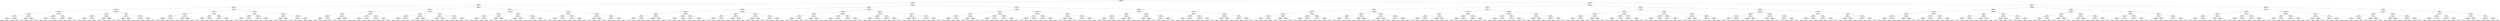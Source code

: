 ## [header material...]
## Command to get the layout: "dot -Teps thisfile > thisfile.eps"
graph "test"
{
node [shape="rectangle", fontsize=10, width=".2", height=".2", margin=0];
graph[fontsize=8];

n000 [label="clustersize = 14060
splitting feature:
((-0.549,0.449)-(0.288,-0.065))"] ;
n000 -- n001 ;
n001 [label="clustersize = 6525
splitting feature:
((-0.929,-0.482)-(0.0738,0.956))"] ;
n001 -- n002 ;
n002 [label="clustersize = 2803
splitting feature:
((-0.087,-0.884)-(-0.413,0.608))"] ;
n002 -- n003 ;
n003 [label="clustersize = 1139
splitting feature:
((-0.632,0.696)-(0.983,0.804))"] ;
n003 -- n004 ;
n004 [label="clustersize = 847
splitting feature:
((-0.0935,0.399)-(-0.0128,-0.165))"] ;
n004 -- n005 ;
n005 [label="clustersize = 279
splitting feature:
((-0.641,0.707)-(-0.298,-0.103))"] ;
n005 -- n006 ;
n006 [label="clustersize = 112
splitting feature:
((-0.202,0.0048)-(-0.669,0.952))"] ;
n006 -- n007 ;
n007 [label="clustersize = 70
splitting feature:
((-0.179,0.73)-(-0.27,-0.585))"] ;
n007 -- n008 ;
n008 [label="clustersize = 44
splitting feature:
((0.246,-0.155)-(0.738,0.21))"] ;
n008 -- n009 ;
n009 [label="clustersize = 22
pupil avg:
[ 0.29897683 -0.1162826 ]"] ;
n008 -- n010 ;
n010 [label="clustersize = 22
pupil avg:
[ 0.23616198  0.03710288]"] ;
n007 -- n011 ;
n011 [label="clustersize = 26
splitting feature:
((-0.235,0.644)-(-0.0915,0.692))"] ;
n011 -- n012 ;
n012 [label="clustersize = 8
pupil avg:
[-0.14596276 -0.04258292]"] ;
n011 -- n013 ;
n013 [label="clustersize = 18
pupil avg:
[ 0.17258336 -0.10542048]"] ;
n006 -- n014 ;
n014 [label="clustersize = 42
splitting feature:
((-0.732,0.807)-(-0.214,0.87))"] ;
n014 -- n015 ;
n015 [label="clustersize = 20
splitting feature:
((0.0389,0.828)-(-0.487,-0.35))"] ;
n015 -- n016 ;
n016 [label="clustersize = 12
pupil avg:
[ 0.425434   0.0483023]"] ;
n015 -- n017 ;
n017 [label="clustersize = 8
pupil avg:
[ 0.02657675 -0.08353826]"] ;
n014 -- n018 ;
n018 [label="clustersize = 22
splitting feature:
((0.851,-0.667)-(0.773,-0.339))"] ;
n018 -- n019 ;
n019 [label="clustersize = 9
pupil avg:
[ 0.73119125 -0.0786694 ]"] ;
n018 -- n020 ;
n020 [label="clustersize = 13
pupil avg:
[ 0.52438635  0.09158913]"] ;
n005 -- n021 ;
n021 [label="clustersize = 167
splitting feature:
((0.252,-0.917)-(-0.237,-0.761))"] ;
n021 -- n022 ;
n022 [label="clustersize = 54
splitting feature:
((-0.0431,-0.244)-(-0.329,0.387))"] ;
n022 -- n023 ;
n023 [label="clustersize = 16
splitting feature:
((-0.432,-0.197)-(0.322,-0.714))"] ;
n023 -- n024 ;
n024 [label="clustersize = 12
pupil avg:
[-0.27441633 -0.24778494]"] ;
n023 -- n025 ;
n025 [label="clustersize = 4
pupil avg:
[ 0.04867138 -0.02554261]"] ;
n022 -- n026 ;
n026 [label="clustersize = 38
splitting feature:
((-0.458,-0.234)-(0.993,-0.604))"] ;
n026 -- n027 ;
n027 [label="clustersize = 31
pupil avg:
[ 0.131801   -0.15027993]"] ;
n026 -- n028 ;
n028 [label="clustersize = 7
pupil avg:
[ 0.38183382  0.01168562]"] ;
n021 -- n029 ;
n029 [label="clustersize = 113
splitting feature:
((0.38,0.57)-(-0.228,-0.18))"] ;
n029 -- n030 ;
n030 [label="clustersize = 20
splitting feature:
((0.327,0.743)-(0.968,0.197))"] ;
n030 -- n031 ;
n031 [label="clustersize = 12
pupil avg:
[ 0.22166434 -0.0927463 ]"] ;
n030 -- n032 ;
n032 [label="clustersize = 8
pupil avg:
[-0.27362812 -0.3007042 ]"] ;
n029 -- n033 ;
n033 [label="clustersize = 93
splitting feature:
((-0.465,-0.281)-(-0.198,0.868))"] ;
n033 -- n034 ;
n034 [label="clustersize = 76
pupil avg:
[-0.28550349 -0.1436705 ]"] ;
n033 -- n035 ;
n035 [label="clustersize = 17
pupil avg:
[ 0.02599287 -0.088071  ]"] ;
n004 -- n036 ;
n036 [label="clustersize = 568
splitting feature:
((-0.214,-0.362)-(0.0791,-0.175))"] ;
n036 -- n037 ;
n037 [label="clustersize = 336
splitting feature:
((-0.621,-0.548)-(-0.473,0.668))"] ;
n037 -- n038 ;
n038 [label="clustersize = 220
splitting feature:
((-0.855,0.389)-(-0.209,-0.528))"] ;
n038 -- n039 ;
n039 [label="clustersize = 37
splitting feature:
((-0.782,0.16)-(-0.673,-0.432))"] ;
n039 -- n040 ;
n040 [label="clustersize = 17
pupil avg:
[-0.11894165 -0.05217557]"] ;
n039 -- n041 ;
n041 [label="clustersize = 20
pupil avg:
[-0.1371724  -0.27661074]"] ;
n038 -- n042 ;
n042 [label="clustersize = 183
splitting feature:
((0.198,-0.411)-(-0.318,-0.412))"] ;
n042 -- n043 ;
n043 [label="clustersize = 34
pupil avg:
[-0.33617711  0.03907979]"] ;
n042 -- n044 ;
n044 [label="clustersize = 149
pupil avg:
[-0.32495984 -0.21002815]"] ;
n037 -- n045 ;
n045 [label="clustersize = 116
splitting feature:
((-0.155,-0.344)-(-0.371,0.802))"] ;
n045 -- n046 ;
n046 [label="clustersize = 99
splitting feature:
((-0.537,-0.177)-(0.254,-0.514))"] ;
n046 -- n047 ;
n047 [label="clustersize = 60
pupil avg:
[-0.21593403 -0.18440827]"] ;
n046 -- n048 ;
n048 [label="clustersize = 39
pupil avg:
[-0.2282552  -0.03938847]"] ;
n045 -- n049 ;
n049 [label="clustersize = 17
splitting feature:
((0.448,0.625)-(0.821,-0.491))"] ;
n049 -- n050 ;
n050 [label="clustersize = 10
pupil avg:
[-0.00056632 -0.12468044]"] ;
n049 -- n051 ;
n051 [label="clustersize = 7
pupil avg:
[ 0.56514427 -0.26277064]"] ;
n036 -- n052 ;
n052 [label="clustersize = 232
splitting feature:
((0.574,0.846)-(0.828,0.316))"] ;
n052 -- n053 ;
n053 [label="clustersize = 97
splitting feature:
((-0.322,0.136)-(0.447,0.962))"] ;
n053 -- n054 ;
n054 [label="clustersize = 72
splitting feature:
((-0.259,0.456)-(0.17,-0.555))"] ;
n054 -- n055 ;
n055 [label="clustersize = 52
pupil avg:
[-0.0001814  -0.09569839]"] ;
n054 -- n056 ;
n056 [label="clustersize = 20
pupil avg:
[-0.24668686 -0.10428571]"] ;
n053 -- n057 ;
n057 [label="clustersize = 25
splitting feature:
((-0.122,-0.198)-(0.391,0.346))"] ;
n057 -- n058 ;
n058 [label="clustersize = 12
pupil avg:
[ 0.1475673  -0.02564826]"] ;
n057 -- n059 ;
n059 [label="clustersize = 13
pupil avg:
[ 0.28986557  0.20658509]"] ;
n052 -- n060 ;
n060 [label="clustersize = 135
splitting feature:
((0.0229,-0.192)-(-0.2,-0.885))"] ;
n060 -- n061 ;
n061 [label="clustersize = 119
splitting feature:
((0.363,0.192)-(-0.304,-0.481))"] ;
n061 -- n062 ;
n062 [label="clustersize = 46
pupil avg:
[-0.31882493  0.16223807]"] ;
n061 -- n063 ;
n063 [label="clustersize = 73
pupil avg:
[-0.24679689  0.00540382]"] ;
n060 -- n064 ;
n064 [label="clustersize = 16
splitting feature:
((-0.793,-0.578)-(-0.636,-0.134))"] ;
n064 -- n065 ;
n065 [label="clustersize = 5
pupil avg:
[-0.30334505 -0.20860708]"] ;
n064 -- n066 ;
n066 [label="clustersize = 11
pupil avg:
[-0.02737968 -0.26853684]"] ;
n003 -- n067 ;
n067 [label="clustersize = 292
splitting feature:
((0.267,0.194)-(-0.998,0.106))"] ;
n067 -- n068 ;
n068 [label="clustersize = 131
splitting feature:
((-0.161,0.914)-(0.594,-0.451))"] ;
n068 -- n069 ;
n069 [label="clustersize = 48
splitting feature:
((-0.96,-0.676)-(0.167,-0.372))"] ;
n069 -- n070 ;
n070 [label="clustersize = 23
splitting feature:
((-0.773,-0.188)-(0.254,0.146))"] ;
n070 -- n071 ;
n071 [label="clustersize = 14
splitting feature:
((-0.0598,-0.554)-(-0.508,0.281))"] ;
n071 -- n072 ;
n072 [label="clustersize = 8
pupil avg:
[-0.52941375 -0.14618271]"] ;
n071 -- n073 ;
n073 [label="clustersize = 6
pupil avg:
[-0.01932933 -0.1378743 ]"] ;
n070 -- n074 ;
n074 [label="clustersize = 9
splitting feature:
((-0.128,0.11)-(0.212,0.593))"] ;
n074 -- n075 ;
n075 [label="clustersize = 5
pupil avg:
[ 0.08451797 -0.06164362]"] ;
n074 -- n076 ;
n076 [label="clustersize = 4
pupil avg:
[ 0.37021061  0.15162267]"] ;
n069 -- n077 ;
n077 [label="clustersize = 25
splitting feature:
((0.0398,0.954)-(0.122,-0.0904))"] ;
n077 -- n078 ;
n078 [label="clustersize = 14
splitting feature:
((-0.0587,0.761)-(-0.127,0.833))"] ;
n078 -- n079 ;
n079 [label="clustersize = 10
pupil avg:
[-0.34402509  0.02111963]"] ;
n078 -- n080 ;
n080 [label="clustersize = 4
pupil avg:
[-0.61844406  0.06235431]"] ;
n077 -- n081 ;
n081 [label="clustersize = 11
splitting feature:
((0.774,0.622)-(0.598,0.996))"] ;
n081 -- n082 ;
n082 [label="clustersize = 6
pupil avg:
[-0.38412609 -0.10791764]"] ;
n081 -- n083 ;
n083 [label="clustersize = 5
pupil avg:
[-0.21656758 -0.08972647]"] ;
n068 -- n084 ;
n084 [label="clustersize = 83
splitting feature:
((0.567,-0.719)-(0.107,0.57))"] ;
n084 -- n085 ;
n085 [label="clustersize = 31
splitting feature:
((0.38,0.29)-(1,-0.988))"] ;
n085 -- n086 ;
n086 [label="clustersize = 21
splitting feature:
((-0.672,-0.923)-(-0.668,0.314))"] ;
n086 -- n087 ;
n087 [label="clustersize = 15
pupil avg:
[-0.42834451  0.23165073]"] ;
n086 -- n088 ;
n088 [label="clustersize = 6
pupil avg:
[-0.46928112 -0.01000221]"] ;
n085 -- n089 ;
n089 [label="clustersize = 10
splitting feature:
((0.83,0.179)-(-0.522,0.473))"] ;
n089 -- n090 ;
n090 [label="clustersize = 6
pupil avg:
[-0.78072372 -0.0032745 ]"] ;
n089 -- n091 ;
n091 [label="clustersize = 4
pupil avg:
[-0.39936468 -0.04133425]"] ;
n084 -- n092 ;
n092 [label="clustersize = 52
splitting feature:
((0.229,0.651)-(0.535,0.229))"] ;
n092 -- n093 ;
n093 [label="clustersize = 39
splitting feature:
((0.364,-0.00891)-(0.557,-0.286))"] ;
n093 -- n094 ;
n094 [label="clustersize = 24
pupil avg:
[-0.34898481  0.07229913]"] ;
n093 -- n095 ;
n095 [label="clustersize = 15
pupil avg:
[-0.3626161   0.18180852]"] ;
n092 -- n096 ;
n096 [label="clustersize = 13
splitting feature:
((0.832,-0.729)-(0.31,0.623))"] ;
n096 -- n097 ;
n097 [label="clustersize = 4
pupil avg:
[ 0.1576555   0.18066188]"] ;
n096 -- n098 ;
n098 [label="clustersize = 9
pupil avg:
[-0.38641971  0.21026981]"] ;
n067 -- n099 ;
n099 [label="clustersize = 161
splitting feature:
((0.161,0.424)-(-0.54,-0.782))"] ;
n099 -- n100 ;
n100 [label="clustersize = 64
splitting feature:
((0.361,-0.669)-(0.00179,0.881))"] ;
n100 -- n101 ;
n101 [label="clustersize = 17
splitting feature:
((-0.314,-0.393)-(-0.982,0.535))"] ;
n101 -- n102 ;
n102 [label="clustersize = 9
splitting feature:
((-0.22,-0.91)-(-0.642,0.106))"] ;
n102 -- n103 ;
n103 [label="clustersize = 5
pupil avg:
[-0.10997336 -0.06920163]"] ;
n102 -- n104 ;
n104 [label="clustersize = 4
pupil avg:
[-0.27210134  0.06184004]"] ;
n101 -- n105 ;
n105 [label="clustersize = 8
splitting feature:
((0.603,-0.767)-(0.611,-0.649))"] ;
n105 -- n106 ;
n106 [label="clustersize = 4
pupil avg:
[-0.04911904 -0.10232375]"] ;
n105 -- n107 ;
n107 [label="clustersize = 4
pupil avg:
[ 0.43649293 -0.08861036]"] ;
n100 -- n108 ;
n108 [label="clustersize = 47
splitting feature:
((-0.397,-0.354)-(-0.0392,-0.457))"] ;
n108 -- n109 ;
n109 [label="clustersize = 18
splitting feature:
((-0.193,-0.327)-(0.552,0.544))"] ;
n109 -- n110 ;
n110 [label="clustersize = 13
pupil avg:
[-0.16281257 -0.10755498]"] ;
n109 -- n111 ;
n111 [label="clustersize = 5
pupil avg:
[ 0.04295634 -0.14069172]"] ;
n108 -- n112 ;
n112 [label="clustersize = 29
splitting feature:
((-0.127,0.00112)-(-0.471,-0.183))"] ;
n112 -- n113 ;
n113 [label="clustersize = 25
pupil avg:
[-0.23804888 -0.04142663]"] ;
n112 -- n114 ;
n114 [label="clustersize = 4
pupil avg:
[-0.3167668  -0.14760975]"] ;
n099 -- n115 ;
n115 [label="clustersize = 97
splitting feature:
((-0.521,0.761)-(0.929,-0.605))"] ;
n115 -- n116 ;
n116 [label="clustersize = 51
splitting feature:
((-0.766,-0.204)-(-0.356,0.99))"] ;
n116 -- n117 ;
n117 [label="clustersize = 41
splitting feature:
((-0.201,0.306)-(-0.433,0.471))"] ;
n117 -- n118 ;
n118 [label="clustersize = 19
pupil avg:
[-0.24071531 -0.10049753]"] ;
n117 -- n119 ;
n119 [label="clustersize = 22
pupil avg:
[-0.29824732 -0.21658491]"] ;
n116 -- n120 ;
n120 [label="clustersize = 10
splitting feature:
((-0.115,0.98)-(-0.065,0.204))"] ;
n120 -- n121 ;
n121 [label="clustersize = 6
pupil avg:
[-0.25576248 -0.19251759]"] ;
n120 -- n122 ;
n122 [label="clustersize = 4
pupil avg:
[ 0.22649573 -0.09035409]"] ;
n115 -- n123 ;
n123 [label="clustersize = 46
splitting feature:
((0.671,-0.467)-(-0.279,0.685))"] ;
n123 -- n124 ;
n124 [label="clustersize = 23
splitting feature:
((-0.117,-0.0721)-(-0.124,-0.768))"] ;
n124 -- n125 ;
n125 [label="clustersize = 6
pupil avg:
[-0.40211057 -0.05301132]"] ;
n124 -- n126 ;
n126 [label="clustersize = 17
pupil avg:
[-0.59164844 -0.24681277]"] ;
n123 -- n127 ;
n127 [label="clustersize = 23
splitting feature:
((-0.981,0.389)-(-0.511,-0.707))"] ;
n127 -- n128 ;
n128 [label="clustersize = 4
pupil avg:
[-0.01355865 -0.01286624]"] ;
n127 -- n129 ;
n129 [label="clustersize = 19
pupil avg:
[-0.40859673 -0.14308534]"] ;
n002 -- n130 ;
n130 [label="clustersize = 1664
splitting feature:
((-0.51,0.917)-(0.814,-0.204))"] ;
n130 -- n131 ;
n131 [label="clustersize = 1400
splitting feature:
((0.156,0.136)-(-0.41,-0.0916))"] ;
n131 -- n132 ;
n132 [label="clustersize = 364
splitting feature:
((-0.0884,-0.468)-(-0.28,0.859))"] ;
n132 -- n133 ;
n133 [label="clustersize = 228
splitting feature:
((0.111,-0.618)-(-0.964,0.833))"] ;
n133 -- n134 ;
n134 [label="clustersize = 186
splitting feature:
((-0.945,0.338)-(-0.846,-0.657))"] ;
n134 -- n135 ;
n135 [label="clustersize = 58
splitting feature:
((-0.864,0.646)-(0.857,0.747))"] ;
n135 -- n136 ;
n136 [label="clustersize = 53
pupil avg:
[ 0.16016732 -0.01898085]"] ;
n135 -- n137 ;
n137 [label="clustersize = 5
pupil avg:
[ 0.31488732 -0.13683258]"] ;
n134 -- n138 ;
n138 [label="clustersize = 128
splitting feature:
((0.071,0.446)-(0.272,-0.831))"] ;
n138 -- n139 ;
n139 [label="clustersize = 49
pupil avg:
[ 0.18204787  0.06460028]"] ;
n138 -- n140 ;
n140 [label="clustersize = 79
pupil avg:
[ 0.0714206   0.02843028]"] ;
n133 -- n141 ;
n141 [label="clustersize = 42
splitting feature:
((0.162,-0.453)-(-0.221,-0.958))"] ;
n141 -- n142 ;
n142 [label="clustersize = 24
splitting feature:
((-0.39,-0.761)-(-0.000153,-0.647))"] ;
n142 -- n143 ;
n143 [label="clustersize = 6
pupil avg:
[ 0.49635575 -0.12213384]"] ;
n142 -- n144 ;
n144 [label="clustersize = 18
pupil avg:
[ 0.18259702 -0.07379927]"] ;
n141 -- n145 ;
n145 [label="clustersize = 18
splitting feature:
((-0.145,-0.304)-(-0.614,0.413))"] ;
n145 -- n146 ;
n146 [label="clustersize = 11
pupil avg:
[-0.15939265 -0.18726368]"] ;
n145 -- n147 ;
n147 [label="clustersize = 7
pupil avg:
[ 0.18775979 -0.16962107]"] ;
n132 -- n148 ;
n148 [label="clustersize = 136
splitting feature:
((-0.289,0.18)-(0.483,0.426))"] ;
n148 -- n149 ;
n149 [label="clustersize = 116
splitting feature:
((-0.242,-0.339)-(-0.508,0.847))"] ;
n149 -- n150 ;
n150 [label="clustersize = 42
splitting feature:
((0.5,-0.336)-(-0.00355,-0.435))"] ;
n150 -- n151 ;
n151 [label="clustersize = 15
pupil avg:
[ 0.01421461 -0.083168  ]"] ;
n150 -- n152 ;
n152 [label="clustersize = 27
pupil avg:
[ 0.22657191 -0.11559989]"] ;
n149 -- n153 ;
n153 [label="clustersize = 74
splitting feature:
((0.559,0.0327)-(-0.0755,0.989))"] ;
n153 -- n154 ;
n154 [label="clustersize = 16
pupil avg:
[ 0.47337824 -0.16830079]"] ;
n153 -- n155 ;
n155 [label="clustersize = 58
pupil avg:
[ 0.31814029 -0.02107175]"] ;
n148 -- n156 ;
n156 [label="clustersize = 20
splitting feature:
((-0.945,0.568)-(0.78,-0.997))"] ;
n156 -- n157 ;
n157 [label="clustersize = 11
splitting feature:
((0.377,-0.254)-(-0.0784,0.344))"] ;
n157 -- n158 ;
n158 [label="clustersize = 7
pupil avg:
[ 0.38690107  0.20261364]"] ;
n157 -- n159 ;
n159 [label="clustersize = 4
pupil avg:
[ 0.34650072 -0.01984127]"] ;
n156 -- n160 ;
n160 [label="clustersize = 9
splitting feature:
((-0.665,-0.752)-(0.23,-0.794))"] ;
n160 -- n161 ;
n161 [label="clustersize = 4
pupil avg:
[ 0.2093702   0.16177478]"] ;
n160 -- n162 ;
n162 [label="clustersize = 5
pupil avg:
[ 0.06425536  0.10564486]"] ;
n131 -- n163 ;
n163 [label="clustersize = 1036
splitting feature:
((-0.496,0.342)-(-0.528,0.74))"] ;
n163 -- n164 ;
n164 [label="clustersize = 761
splitting feature:
((-0.438,-0.302)-(-0.539,0.746))"] ;
n164 -- n165 ;
n165 [label="clustersize = 524
splitting feature:
((-0.365,0.287)-(-0.892,-0.563))"] ;
n165 -- n166 ;
n166 [label="clustersize = 434
splitting feature:
((-0.0629,0.701)-(-0.423,0.0254))"] ;
n166 -- n167 ;
n167 [label="clustersize = 54
pupil avg:
[ 0.3422328  -0.16151944]"] ;
n166 -- n168 ;
n168 [label="clustersize = 380
pupil avg:
[ 0.08688448 -0.21883203]"] ;
n165 -- n169 ;
n169 [label="clustersize = 90
splitting feature:
((-0.159,0.734)-(-0.413,-0.581))"] ;
n169 -- n170 ;
n170 [label="clustersize = 18
pupil avg:
[ 0.13251577 -0.22187786]"] ;
n169 -- n171 ;
n171 [label="clustersize = 72
pupil avg:
[-0.17191655 -0.21402111]"] ;
n164 -- n172 ;
n172 [label="clustersize = 237
splitting feature:
((0.0962,0.111)-(-0.407,0.913))"] ;
n172 -- n173 ;
n173 [label="clustersize = 51
splitting feature:
((0.499,-0.286)-(0.803,-0.739))"] ;
n173 -- n174 ;
n174 [label="clustersize = 31
pupil avg:
[ 0.04166343 -0.14338206]"] ;
n173 -- n175 ;
n175 [label="clustersize = 20
pupil avg:
[ 0.29812645 -0.19688928]"] ;
n172 -- n176 ;
n176 [label="clustersize = 186
splitting feature:
((-0.521,0.732)-(-0.668,-0.0792))"] ;
n176 -- n177 ;
n177 [label="clustersize = 153
pupil avg:
[ 0.39852152 -0.24239508]"] ;
n176 -- n178 ;
n178 [label="clustersize = 33
pupil avg:
[ 0.20169348 -0.23955433]"] ;
n163 -- n179 ;
n179 [label="clustersize = 275
splitting feature:
((-0.608,-0.726)-(-0.534,0.381))"] ;
n179 -- n180 ;
n180 [label="clustersize = 61
splitting feature:
((-0.491,0.989)-(-0.913,-0.401))"] ;
n180 -- n181 ;
n181 [label="clustersize = 20
splitting feature:
((-0.0338,0.495)-(0.23,-0.707))"] ;
n181 -- n182 ;
n182 [label="clustersize = 13
pupil avg:
[ 0.18109676 -0.2038487 ]"] ;
n181 -- n183 ;
n183 [label="clustersize = 7
pupil avg:
[ 0.57382948 -0.20218618]"] ;
n180 -- n184 ;
n184 [label="clustersize = 41
splitting feature:
((-0.341,-0.501)-(-0.153,0.446))"] ;
n184 -- n185 ;
n185 [label="clustersize = 21
pupil avg:
[-0.24066238 -0.17901816]"] ;
n184 -- n186 ;
n186 [label="clustersize = 20
pupil avg:
[ 0.14001529 -0.09183018]"] ;
n179 -- n187 ;
n187 [label="clustersize = 214
splitting feature:
((-0.698,0.295)-(-0.663,0.981))"] ;
n187 -- n188 ;
n188 [label="clustersize = 125
splitting feature:
((-0.69,-0.518)-(-0.923,-0.793))"] ;
n188 -- n189 ;
n189 [label="clustersize = 83
pupil avg:
[ 0.37387806 -0.17468472]"] ;
n188 -- n190 ;
n190 [label="clustersize = 42
pupil avg:
[ 0.18043034 -0.1559048 ]"] ;
n187 -- n191 ;
n191 [label="clustersize = 89
splitting feature:
((-0.316,0.617)-(-0.333,-0.743))"] ;
n191 -- n192 ;
n192 [label="clustersize = 76
pupil avg:
[ 0.53018805 -0.23701542]"] ;
n191 -- n193 ;
n193 [label="clustersize = 13
pupil avg:
[ 0.20418912 -0.17400054]"] ;
n130 -- n194 ;
n194 [label="clustersize = 264
splitting feature:
((-0.343,0.923)-(0.0745,-0.779))"] ;
n194 -- n195 ;
n195 [label="clustersize = 80
splitting feature:
((-0.565,-0.241)-(-0.956,-0.298))"] ;
n195 -- n196 ;
n196 [label="clustersize = 40
splitting feature:
((-0.769,-0.393)-(0.0183,0.698))"] ;
n196 -- n197 ;
n197 [label="clustersize = 20
splitting feature:
((0.419,0.732)-(0.766,-0.743))"] ;
n197 -- n198 ;
n198 [label="clustersize = 8
splitting feature:
((0.0888,-0.601)-(-0.532,-0.92))"] ;
n198 -- n199 ;
n199 [label="clustersize = 4
pupil avg:
[ 0.33873563 -0.33967607]"] ;
n198 -- n200 ;
n200 [label="clustersize = 4
pupil avg:
[-0.13200946 -0.10758077]"] ;
n197 -- n201 ;
n201 [label="clustersize = 12
splitting feature:
((-0.989,-0.419)-(0.918,-0.79))"] ;
n201 -- n202 ;
n202 [label="clustersize = 7
pupil avg:
[-0.06215617 -0.2188858 ]"] ;
n201 -- n203 ;
n203 [label="clustersize = 5
pupil avg:
[-0.34072682 -0.10305764]"] ;
n196 -- n204 ;
n204 [label="clustersize = 20
splitting feature:
((0.733,0.26)-(-0.526,0.936))"] ;
n204 -- n205 ;
n205 [label="clustersize = 11
splitting feature:
((0.581,0.11)-(0.259,0.183))"] ;
n205 -- n206 ;
n206 [label="clustersize = 4
pupil avg:
[ 0.50073892  0.05328407]"] ;
n205 -- n207 ;
n207 [label="clustersize = 7
pupil avg:
[ 0.23104222 -0.11216144]"] ;
n204 -- n208 ;
n208 [label="clustersize = 9
splitting feature:
((-0.647,-0.295)-(0.142,0.449))"] ;
n208 -- n209 ;
n209 [label="clustersize = 4
pupil avg:
[ 0.66342593 -0.17280093]"] ;
n208 -- n210 ;
n210 [label="clustersize = 5
pupil avg:
[ 0.56082935 -0.00121212]"] ;
n195 -- n211 ;
n211 [label="clustersize = 40
splitting feature:
((0.00464,-0.206)-(0.0632,0.443))"] ;
n211 -- n212 ;
n212 [label="clustersize = 17
splitting feature:
((-0.307,-0.897)-(-0.368,0.654))"] ;
n212 -- n213 ;
n213 [label="clustersize = 9
splitting feature:
((-0.211,-0.854)-(-0.164,0.0681))"] ;
n213 -- n214 ;
n214 [label="clustersize = 5
pupil avg:
[-0.44243695  0.01989601]"] ;
n213 -- n215 ;
n215 [label="clustersize = 4
pupil avg:
[-0.27318756 -0.25043   ]"] ;
n212 -- n216 ;
n216 [label="clustersize = 8
splitting feature:
((0.125,0.434)-(-0.706,0.448))"] ;
n216 -- n217 ;
n217 [label="clustersize = 4
pupil avg:
[ 0.01816239 -0.18793706]"] ;
n216 -- n218 ;
n218 [label="clustersize = 4
pupil avg:
[-0.25646041 -0.29664533]"] ;
n211 -- n219 ;
n219 [label="clustersize = 23
splitting feature:
((0.734,-0.288)-(-0.921,-0.629))"] ;
n219 -- n220 ;
n220 [label="clustersize = 10
splitting feature:
((0.68,-0.4)-(-0.685,0.212))"] ;
n220 -- n221 ;
n221 [label="clustersize = 5
pupil avg:
[ 0.37478527 -0.05404636]"] ;
n220 -- n222 ;
n222 [label="clustersize = 5
pupil avg:
[-0.00916454 -0.16521482]"] ;
n219 -- n223 ;
n223 [label="clustersize = 13
splitting feature:
((0.647,0.56)-(-0.131,0.995))"] ;
n223 -- n224 ;
n224 [label="clustersize = 5
pupil avg:
[-0.31252081 -0.22857809]"] ;
n223 -- n225 ;
n225 [label="clustersize = 8
pupil avg:
[ 0.03223205 -0.18906797]"] ;
n194 -- n226 ;
n226 [label="clustersize = 184
splitting feature:
((-0.41,-0.927)-(0.301,-0.302))"] ;
n226 -- n227 ;
n227 [label="clustersize = 109
splitting feature:
((-0.321,0.971)-(0.745,0.905))"] ;
n227 -- n228 ;
n228 [label="clustersize = 49
splitting feature:
((-0.129,-0.362)-(-0.429,0.167))"] ;
n228 -- n229 ;
n229 [label="clustersize = 22
splitting feature:
((0.102,0.317)-(0.808,-0.351))"] ;
n229 -- n230 ;
n230 [label="clustersize = 16
pupil avg:
[-0.36149638 -0.20198201]"] ;
n229 -- n231 ;
n231 [label="clustersize = 6
pupil avg:
[-0.2180245  -0.24653124]"] ;
n228 -- n232 ;
n232 [label="clustersize = 27
splitting feature:
((-0.957,0.341)-(0.714,0.12))"] ;
n232 -- n233 ;
n233 [label="clustersize = 17
pupil avg:
[-0.16366296 -0.25699485]"] ;
n232 -- n234 ;
n234 [label="clustersize = 10
pupil avg:
[ 0.16920741 -0.26910332]"] ;
n227 -- n235 ;
n235 [label="clustersize = 60
splitting feature:
((-0.97,0.705)-(0.118,0.771))"] ;
n235 -- n236 ;
n236 [label="clustersize = 18
splitting feature:
((-0.234,-0.721)-(-0.359,-0.936))"] ;
n236 -- n237 ;
n237 [label="clustersize = 5
pupil avg:
[-0.09470973 -0.27446553]"] ;
n236 -- n238 ;
n238 [label="clustersize = 13
pupil avg:
[-0.34868779 -0.26490816]"] ;
n235 -- n239 ;
n239 [label="clustersize = 42
splitting feature:
((0.499,0.53)-(0.783,0.703))"] ;
n239 -- n240 ;
n240 [label="clustersize = 31
pupil avg:
[-0.43292865 -0.19184927]"] ;
n239 -- n241 ;
n241 [label="clustersize = 11
pupil avg:
[-0.27126351 -0.19376067]"] ;
n226 -- n242 ;
n242 [label="clustersize = 75
splitting feature:
((0.189,-0.37)-(-0.931,0.688))"] ;
n242 -- n243 ;
n243 [label="clustersize = 54
splitting feature:
((-0.345,-0.144)-(-0.0135,-0.549))"] ;
n243 -- n244 ;
n244 [label="clustersize = 33
splitting feature:
((0.297,-0.111)-(-0.243,0.808))"] ;
n244 -- n245 ;
n245 [label="clustersize = 23
pupil avg:
[-0.23590157 -0.1670459 ]"] ;
n244 -- n246 ;
n246 [label="clustersize = 10
pupil avg:
[ 0.02815843 -0.24255786]"] ;
n243 -- n247 ;
n247 [label="clustersize = 21
splitting feature:
((0.183,0.0368)-(0.653,0.123))"] ;
n247 -- n248 ;
n248 [label="clustersize = 13
pupil avg:
[-0.12296367  0.13764475]"] ;
n247 -- n249 ;
n249 [label="clustersize = 8
pupil avg:
[-0.34115176  0.12163178]"] ;
n242 -- n250 ;
n250 [label="clustersize = 21
splitting feature:
((0.973,0.431)-(0.5,-0.719))"] ;
n250 -- n251 ;
n251 [label="clustersize = 8
splitting feature:
((0.912,-0.925)-(0.975,-0.846))"] ;
n251 -- n252 ;
n252 [label="clustersize = 4
pupil avg:
[-0.15879917 -0.17149758]"] ;
n251 -- n253 ;
n253 [label="clustersize = 4
pupil avg:
[-0.06859276 -0.15462737]"] ;
n250 -- n254 ;
n254 [label="clustersize = 13
splitting feature:
((0.638,-0.459)-(-0.581,-0.341))"] ;
n254 -- n255 ;
n255 [label="clustersize = 5
pupil avg:
[ 0.42177562  0.00207509]"] ;
n254 -- n256 ;
n256 [label="clustersize = 8
pupil avg:
[-0.07378073 -0.10806747]"] ;
n001 -- n257 ;
n257 [label="clustersize = 3722
splitting feature:
((-0.0335,-0.823)-(-0.454,0.378))"] ;
n257 -- n258 ;
n258 [label="clustersize = 860
splitting feature:
((0.0122,-0.505)-(0.51,-0.872))"] ;
n258 -- n259 ;
n259 [label="clustersize = 627
splitting feature:
((-0.789,0.135)-(0.0547,-0.275))"] ;
n259 -- n260 ;
n260 [label="clustersize = 229
splitting feature:
((-0.731,-0.881)-(-0.0356,0.422))"] ;
n260 -- n261 ;
n261 [label="clustersize = 57
splitting feature:
((-0.378,-0.095)-(-0.469,0.769))"] ;
n261 -- n262 ;
n262 [label="clustersize = 31
splitting feature:
((0.376,-0.0807)-(0.783,0.356))"] ;
n262 -- n263 ;
n263 [label="clustersize = 18
splitting feature:
((0.473,-0.531)-(0.514,-0.692))"] ;
n263 -- n264 ;
n264 [label="clustersize = 7
pupil avg:
[-0.10137261 -0.02848648]"] ;
n263 -- n265 ;
n265 [label="clustersize = 11
pupil avg:
[ 0.13227357 -0.12698598]"] ;
n262 -- n266 ;
n266 [label="clustersize = 13
splitting feature:
((0.25,0.73)-(-0.379,0.597))"] ;
n266 -- n267 ;
n267 [label="clustersize = 7
pupil avg:
[-0.41223428 -0.28101107]"] ;
n266 -- n268 ;
n268 [label="clustersize = 6
pupil avg:
[-0.07046269 -0.11993592]"] ;
n261 -- n269 ;
n269 [label="clustersize = 26
splitting feature:
((0.0275,-0.604)-(0.122,-0.239))"] ;
n269 -- n270 ;
n270 [label="clustersize = 16
splitting feature:
((0.00693,0.541)-(-0.988,-0.165))"] ;
n270 -- n271 ;
n271 [label="clustersize = 11
pupil avg:
[ 0.27699034 -0.10782555]"] ;
n270 -- n272 ;
n272 [label="clustersize = 5
pupil avg:
[-0.27255145 -0.16554912]"] ;
n269 -- n273 ;
n273 [label="clustersize = 10
splitting feature:
((0.112,-0.257)-(-0.372,0.955))"] ;
n273 -- n274 ;
n274 [label="clustersize = 6
pupil avg:
[ 0.35596346  0.11905882]"] ;
n273 -- n275 ;
n275 [label="clustersize = 4
pupil avg:
[  6.84050620e-01  -4.88758553e-04]"] ;
n260 -- n276 ;
n276 [label="clustersize = 172
splitting feature:
((-0.581,0.853)-(-0.0458,-0.769))"] ;
n276 -- n277 ;
n277 [label="clustersize = 59
splitting feature:
((-0.356,0.428)-(0.991,0.839))"] ;
n277 -- n278 ;
n278 [label="clustersize = 38
splitting feature:
((-0.282,0.756)-(-0.871,0.393))"] ;
n278 -- n279 ;
n279 [label="clustersize = 19
pupil avg:
[ 0.38571191 -0.08874594]"] ;
n278 -- n280 ;
n280 [label="clustersize = 19
pupil avg:
[ 0.19091223  0.05166438]"] ;
n277 -- n281 ;
n281 [label="clustersize = 21
splitting feature:
((-0.163,-0.16)-(0.329,0.0647))"] ;
n281 -- n282 ;
n282 [label="clustersize = 11
pupil avg:
[ 0.38381507  0.13988252]"] ;
n281 -- n283 ;
n283 [label="clustersize = 10
pupil avg:
[ 0.25748266  0.23348991]"] ;
n276 -- n284 ;
n284 [label="clustersize = 113
splitting feature:
((0.952,0.338)-(0.52,-0.464))"] ;
n284 -- n285 ;
n285 [label="clustersize = 16
splitting feature:
((0.907,0.686)-(-0.913,0.301))"] ;
n285 -- n286 ;
n286 [label="clustersize = 6
pupil avg:
[-0.29524834 -0.17238421]"] ;
n285 -- n287 ;
n287 [label="clustersize = 10
pupil avg:
[ 0.08750239 -0.01040732]"] ;
n284 -- n288 ;
n288 [label="clustersize = 97
splitting feature:
((0.489,0.0632)-(-0.365,-0.438))"] ;
n288 -- n289 ;
n289 [label="clustersize = 24
pupil avg:
[ 0.29419223  0.08155613]"] ;
n288 -- n290 ;
n290 [label="clustersize = 73
pupil avg:
[ 0.14325845  0.02774996]"] ;
n259 -- n291 ;
n291 [label="clustersize = 398
splitting feature:
((0.425,-0.687)-(-0.217,-0.938))"] ;
n291 -- n292 ;
n292 [label="clustersize = 121
splitting feature:
((0.967,-0.23)-(-0.744,0.673))"] ;
n292 -- n293 ;
n293 [label="clustersize = 55
splitting feature:
((0.725,-0.347)-(-0.534,-0.885))"] ;
n293 -- n294 ;
n294 [label="clustersize = 22
splitting feature:
((-0.0502,0.0638)-(-0.224,0.571))"] ;
n294 -- n295 ;
n295 [label="clustersize = 17
pupil avg:
[ 0.11507145  0.12299427]"] ;
n294 -- n296 ;
n296 [label="clustersize = 5
pupil avg:
[ 0.49391563  0.1236839 ]"] ;
n293 -- n297 ;
n297 [label="clustersize = 33
splitting feature:
((-0.273,0.145)-(-0.707,-0.902))"] ;
n297 -- n298 ;
n298 [label="clustersize = 14
pupil avg:
[-0.17241509 -0.02404029]"] ;
n297 -- n299 ;
n299 [label="clustersize = 19
pupil avg:
[-0.39735017  0.17578304]"] ;
n292 -- n300 ;
n300 [label="clustersize = 66
splitting feature:
((-0.611,0.247)-(0.0181,-0.225))"] ;
n300 -- n301 ;
n301 [label="clustersize = 27
splitting feature:
((-0.0804,0.735)-(-0.311,0.655))"] ;
n301 -- n302 ;
n302 [label="clustersize = 23
pupil avg:
[ 0.35724108  0.08430331]"] ;
n301 -- n303 ;
n303 [label="clustersize = 4
pupil avg:
[ 0.03899004 -0.12822812]"] ;
n300 -- n304 ;
n304 [label="clustersize = 39
splitting feature:
((-0.917,0.0267)-(-0.454,0.643))"] ;
n304 -- n305 ;
n305 [label="clustersize = 15
pupil avg:
[ 0.30868129  0.1264947 ]"] ;
n304 -- n306 ;
n306 [label="clustersize = 24
pupil avg:
[-0.17782296  0.10672914]"] ;
n291 -- n307 ;
n307 [label="clustersize = 277
splitting feature:
((-0.0478,-0.283)-(-0.0978,0.286))"] ;
n307 -- n308 ;
n308 [label="clustersize = 175
splitting feature:
((-0.039,-0.365)-(0.633,-0.983))"] ;
n308 -- n309 ;
n309 [label="clustersize = 163
splitting feature:
((-0.619,0.564)-(0.352,0.235))"] ;
n309 -- n310 ;
n310 [label="clustersize = 98
pupil avg:
[-0.15640119 -0.05765955]"] ;
n309 -- n311 ;
n311 [label="clustersize = 65
pupil avg:
[-0.31777638  0.05006325]"] ;
n308 -- n312 ;
n312 [label="clustersize = 12
splitting feature:
((0.457,-0.145)-(0.137,-0.607))"] ;
n312 -- n313 ;
n313 [label="clustersize = 4
pupil avg:
[ 0.53725272 -0.04030331]"] ;
n312 -- n314 ;
n314 [label="clustersize = 8
pupil avg:
[-0.06122233 -0.19917287]"] ;
n307 -- n315 ;
n315 [label="clustersize = 102
splitting feature:
((0.915,0.802)-(0.139,0.317))"] ;
n315 -- n316 ;
n316 [label="clustersize = 27
splitting feature:
((0.467,-0.89)-(-0.505,0.244))"] ;
n316 -- n317 ;
n317 [label="clustersize = 9
pupil avg:
[ 0.042672   -0.15534328]"] ;
n316 -- n318 ;
n318 [label="clustersize = 18
pupil avg:
[-0.2264964  -0.12440149]"] ;
n315 -- n319 ;
n319 [label="clustersize = 75
splitting feature:
((0.186,0.306)-(-0.263,0.345))"] ;
n319 -- n320 ;
n320 [label="clustersize = 24
pupil avg:
[ 0.19173892  0.03620055]"] ;
n319 -- n321 ;
n321 [label="clustersize = 51
pupil avg:
[ 0.08469143 -0.14271667]"] ;
n258 -- n322 ;
n322 [label="clustersize = 233
splitting feature:
((-0.636,0.973)-(-0.212,-0.0475))"] ;
n322 -- n323 ;
n323 [label="clustersize = 96
splitting feature:
((-0.539,-0.717)-(-0.476,-0.984))"] ;
n323 -- n324 ;
n324 [label="clustersize = 34
splitting feature:
((-0.232,0.548)-(0.714,-0.112))"] ;
n324 -- n325 ;
n325 [label="clustersize = 16
splitting feature:
((0.32,-0.375)-(-0.759,-0.652))"] ;
n325 -- n326 ;
n326 [label="clustersize = 8
splitting feature:
((0.0622,0.835)-(0.326,0.608))"] ;
n326 -- n327 ;
n327 [label="clustersize = 4
pupil avg:
[ 0.13980978 -0.20628882]"] ;
n326 -- n328 ;
n328 [label="clustersize = 4
pupil avg:
[-0.36853147  0.05582751]"] ;
n325 -- n329 ;
n329 [label="clustersize = 8
splitting feature:
((-0.677,-0.448)-(0.161,-0.181))"] ;
n329 -- n330 ;
n330 [label="clustersize = 4
pupil avg:
[ 0.20732385 -0.03054201]"] ;
n329 -- n331 ;
n331 [label="clustersize = 4
pupil avg:
[ 0.63005992 -0.01187653]"] ;
n324 -- n332 ;
n332 [label="clustersize = 18
splitting feature:
((0.297,-0.769)-(0.249,0.0606))"] ;
n332 -- n333 ;
n333 [label="clustersize = 10
splitting feature:
((0.621,-0.0547)-(0.693,0.317))"] ;
n333 -- n334 ;
n334 [label="clustersize = 5
pupil avg:
[ 0.69948916  0.27271672]"] ;
n333 -- n335 ;
n335 [label="clustersize = 5
pupil avg:
[ 0.41423516  0.21811573]"] ;
n332 -- n336 ;
n336 [label="clustersize = 8
splitting feature:
((-0.664,0.413)-(-0.00448,0.0149))"] ;
n336 -- n337 ;
n337 [label="clustersize = 4
pupil avg:
[ 0.2879764   0.20374891]"] ;
n336 -- n338 ;
n338 [label="clustersize = 4
pupil avg:
[-0.03752009  0.25920846]"] ;
n323 -- n339 ;
n339 [label="clustersize = 62
splitting feature:
((-0.546,0.743)-(0.345,0.697))"] ;
n339 -- n340 ;
n340 [label="clustersize = 46
splitting feature:
((0.31,-0.0149)-(0.481,0.89))"] ;
n340 -- n341 ;
n341 [label="clustersize = 9
splitting feature:
((-0.295,-0.535)-(-0.95,-0.0621))"] ;
n341 -- n342 ;
n342 [label="clustersize = 5
pupil avg:
[ 0.27502768 -0.15575236]"] ;
n341 -- n343 ;
n343 [label="clustersize = 4
pupil avg:
[ 0.65560065 -0.11099838]"] ;
n340 -- n344 ;
n344 [label="clustersize = 37
splitting feature:
((-0.415,-0.91)-(-0.482,0.0815))"] ;
n344 -- n345 ;
n345 [label="clustersize = 32
pupil avg:
[ 0.75559793 -0.06327727]"] ;
n344 -- n346 ;
n346 [label="clustersize = 5
pupil avg:
[ 0.44050965  0.00607722]"] ;
n339 -- n347 ;
n347 [label="clustersize = 16
splitting feature:
((0.364,-0.883)-(0.119,0.41))"] ;
n347 -- n348 ;
n348 [label="clustersize = 8
splitting feature:
((0.821,-0.264)-(0.926,0.511))"] ;
n348 -- n349 ;
n349 [label="clustersize = 4
pupil avg:
[ 0.66059049  0.25292916]"] ;
n348 -- n350 ;
n350 [label="clustersize = 4
pupil avg:
[ 0.8184118   0.13617424]"] ;
n347 -- n351 ;
n351 [label="clustersize = 8
splitting feature:
((-0.186,0.754)-(-0.474,0.696))"] ;
n351 -- n352 ;
n352 [label="clustersize = 4
pupil avg:
[ 0.16225831  0.04728291]"] ;
n351 -- n353 ;
n353 [label="clustersize = 4
pupil avg:
[ 0.65357523  0.27359117]"] ;
n322 -- n354 ;
n354 [label="clustersize = 137
splitting feature:
((0.178,0.175)-(0.608,0.769))"] ;
n354 -- n355 ;
n355 [label="clustersize = 92
splitting feature:
((0.395,-0.996)-(-0.166,-0.584))"] ;
n355 -- n356 ;
n356 [label="clustersize = 40
splitting feature:
((0.94,-0.969)-(-0.0607,-0.533))"] ;
n356 -- n357 ;
n357 [label="clustersize = 20
splitting feature:
((0.353,0.727)-(-0.042,-0.0616))"] ;
n357 -- n358 ;
n358 [label="clustersize = 6
pupil avg:
[ 0.74270353  0.18164363]"] ;
n357 -- n359 ;
n359 [label="clustersize = 14
pupil avg:
[ 0.28565319 -0.09636147]"] ;
n356 -- n360 ;
n360 [label="clustersize = 20
splitting feature:
((0.201,-0.0395)-(0.799,0.746))"] ;
n360 -- n361 ;
n361 [label="clustersize = 16
pupil avg:
[ 0.09608781  0.06921916]"] ;
n360 -- n362 ;
n362 [label="clustersize = 4
pupil avg:
[ 0.42534794  0.13483135]"] ;
n355 -- n363 ;
n363 [label="clustersize = 52
splitting feature:
((-0.538,0.0129)-(0.112,-0.167))"] ;
n363 -- n364 ;
n364 [label="clustersize = 30
splitting feature:
((0.132,0.345)-(0.135,0.0235))"] ;
n364 -- n365 ;
n365 [label="clustersize = 16
pupil avg:
[ 0.23983676  0.06669124]"] ;
n364 -- n366 ;
n366 [label="clustersize = 14
pupil avg:
[ 0.10645057  0.04175205]"] ;
n363 -- n367 ;
n367 [label="clustersize = 22
splitting feature:
((-0.263,-0.482)-(0.596,-0.714))"] ;
n367 -- n368 ;
n368 [label="clustersize = 16
pupil avg:
[-0.06734584 -0.02981681]"] ;
n367 -- n369 ;
n369 [label="clustersize = 6
pupil avg:
[ 0.22466011 -0.09136478]"] ;
n354 -- n370 ;
n370 [label="clustersize = 45
splitting feature:
((0.981,0.783)-(-0.8,0.591))"] ;
n370 -- n371 ;
n371 [label="clustersize = 22
splitting feature:
((-0.503,0.585)-(-0.408,-0.334))"] ;
n371 -- n372 ;
n372 [label="clustersize = 8
splitting feature:
((0.17,0.121)-(-0.988,-0.762))"] ;
n372 -- n373 ;
n373 [label="clustersize = 4
pupil avg:
[-0.14836712 -0.02342342]"] ;
n372 -- n374 ;
n374 [label="clustersize = 4
pupil avg:
[ 0.08352927 -0.04205751]"] ;
n371 -- n375 ;
n375 [label="clustersize = 14
splitting feature:
((-0.585,0.635)-(0.415,0.136))"] ;
n375 -- n376 ;
n376 [label="clustersize = 10
pupil avg:
[-0.22284499 -0.24281181]"] ;
n375 -- n377 ;
n377 [label="clustersize = 4
pupil avg:
[-0.54545455  0.16738817]"] ;
n370 -- n378 ;
n378 [label="clustersize = 23
splitting feature:
((0.732,0.79)-(-0.687,-0.201))"] ;
n378 -- n379 ;
n379 [label="clustersize = 9
splitting feature:
((0.977,0.514)-(-0.151,0.264))"] ;
n379 -- n380 ;
n380 [label="clustersize = 5
pupil avg:
[-0.18461555 -0.19442339]"] ;
n379 -- n381 ;
n381 [label="clustersize = 4
pupil avg:
[ 0.00024155 -0.22958937]"] ;
n378 -- n382 ;
n382 [label="clustersize = 14
splitting feature:
((0.456,-0.966)-(-0.571,0.922))"] ;
n382 -- n383 ;
n383 [label="clustersize = 8
pupil avg:
[ 0.32690177 -0.01166153]"] ;
n382 -- n384 ;
n384 [label="clustersize = 6
pupil avg:
[-0.09458782 -0.07247151]"] ;
n257 -- n385 ;
n385 [label="clustersize = 2862
splitting feature:
((0.205,0.576)-(-0.223,-0.135))"] ;
n385 -- n386 ;
n386 [label="clustersize = 1402
splitting feature:
((0.785,0.385)-(-0.919,0.723))"] ;
n386 -- n387 ;
n387 [label="clustersize = 776
splitting feature:
((-0.675,-0.272)-(-0.597,0.993))"] ;
n387 -- n388 ;
n388 [label="clustersize = 270
splitting feature:
((0.671,0.11)-(-0.918,0.0973))"] ;
n388 -- n389 ;
n389 [label="clustersize = 205
splitting feature:
((-0.144,0.281)-(0.37,-0.468))"] ;
n389 -- n390 ;
n390 [label="clustersize = 132
splitting feature:
((0.00265,-0.638)-(0.189,0.326))"] ;
n390 -- n391 ;
n391 [label="clustersize = 34
pupil avg:
[ 0.05966674  0.12212255]"] ;
n390 -- n392 ;
n392 [label="clustersize = 98
pupil avg:
[ 0.27253602  0.13022797]"] ;
n389 -- n393 ;
n393 [label="clustersize = 73
splitting feature:
((-0.559,0.973)-(-0.335,-0.773))"] ;
n393 -- n394 ;
n394 [label="clustersize = 27
pupil avg:
[ 0.34532355  0.22920531]"] ;
n393 -- n395 ;
n395 [label="clustersize = 46
pupil avg:
[ 0.23287291  0.26311872]"] ;
n388 -- n396 ;
n396 [label="clustersize = 65
splitting feature:
((0.389,0.622)-(0.328,0.404))"] ;
n396 -- n397 ;
n397 [label="clustersize = 22
splitting feature:
((-0.844,-0.258)-(0.477,0.535))"] ;
n397 -- n398 ;
n398 [label="clustersize = 8
pupil avg:
[ 0.3392421   0.02025476]"] ;
n397 -- n399 ;
n399 [label="clustersize = 14
pupil avg:
[-0.3219213  -0.16182917]"] ;
n396 -- n400 ;
n400 [label="clustersize = 43
splitting feature:
((0.962,-0.966)-(-0.524,-0.811))"] ;
n400 -- n401 ;
n401 [label="clustersize = 13
pupil avg:
[ 0.47258597 -0.16709996]"] ;
n400 -- n402 ;
n402 [label="clustersize = 30
pupil avg:
[ 0.24238398  0.09154488]"] ;
n387 -- n403 ;
n403 [label="clustersize = 506
splitting feature:
((-0.205,0.383)-(0.572,0.325))"] ;
n403 -- n404 ;
n404 [label="clustersize = 340
splitting feature:
((0.192,0.325)-(0.648,0.776))"] ;
n404 -- n405 ;
n405 [label="clustersize = 283
splitting feature:
((0.297,-0.426)-(-0.981,0.0155))"] ;
n405 -- n406 ;
n406 [label="clustersize = 194
pupil avg:
[ 0.43198621  0.1418076 ]"] ;
n405 -- n407 ;
n407 [label="clustersize = 89
pupil avg:
[ 0.39345989  0.02110875]"] ;
n404 -- n408 ;
n408 [label="clustersize = 57
splitting feature:
((-0.388,-0.874)-(-0.0439,0.982))"] ;
n408 -- n409 ;
n409 [label="clustersize = 8
pupil avg:
[ 0.48591957 -0.0495356 ]"] ;
n408 -- n410 ;
n410 [label="clustersize = 49
pupil avg:
[ 0.65270342  0.17426583]"] ;
n403 -- n411 ;
n411 [label="clustersize = 166
splitting feature:
((-0.749,0.844)-(-0.364,0.63))"] ;
n411 -- n412 ;
n412 [label="clustersize = 57
splitting feature:
((0.439,0.363)-(-0.797,0.252))"] ;
n412 -- n413 ;
n413 [label="clustersize = 47
pupil avg:
[ 0.54980024  0.24029468]"] ;
n412 -- n414 ;
n414 [label="clustersize = 10
pupil avg:
[ 0.71901816  0.22881305]"] ;
n411 -- n415 ;
n415 [label="clustersize = 109
splitting feature:
((0.205,0.354)-(0.253,0.798))"] ;
n415 -- n416 ;
n416 [label="clustersize = 76
pupil avg:
[ 0.38660466  0.24846255]"] ;
n415 -- n417 ;
n417 [label="clustersize = 33
pupil avg:
[ 0.5353762   0.24011451]"] ;
n386 -- n418 ;
n418 [label="clustersize = 626
splitting feature:
((0.505,-0.566)-(-0.933,-0.168))"] ;
n418 -- n419 ;
n419 [label="clustersize = 222
splitting feature:
((-0.721,-0.456)-(0.352,-0.509))"] ;
n419 -- n420 ;
n420 [label="clustersize = 73
splitting feature:
((-0.452,0.788)-(-0.764,0.428))"] ;
n420 -- n421 ;
n421 [label="clustersize = 28
splitting feature:
((0.667,-0.464)-(-0.188,-0.00633))"] ;
n421 -- n422 ;
n422 [label="clustersize = 6
pupil avg:
[-0.25308303  0.09182837]"] ;
n421 -- n423 ;
n423 [label="clustersize = 22
pupil avg:
[ 0.15816905 -0.10568239]"] ;
n420 -- n424 ;
n424 [label="clustersize = 45
splitting feature:
((0.968,0.242)-(-0.217,-0.315))"] ;
n424 -- n425 ;
n425 [label="clustersize = 4
pupil avg:
[ 0.16045264 -0.17759027]"] ;
n424 -- n426 ;
n426 [label="clustersize = 41
pupil avg:
[ 0.44226882  0.07316283]"] ;
n419 -- n427 ;
n427 [label="clustersize = 149
splitting feature:
((0.203,-0.773)-(-0.842,-0.866))"] ;
n427 -- n428 ;
n428 [label="clustersize = 123
splitting feature:
((0.00134,-0.0266)-(-0.224,0.643))"] ;
n428 -- n429 ;
n429 [label="clustersize = 74
pupil avg:
[ 0.44505227  0.20310476]"] ;
n428 -- n430 ;
n430 [label="clustersize = 49
pupil avg:
[ 0.45197776  0.03993059]"] ;
n427 -- n431 ;
n431 [label="clustersize = 26
splitting feature:
((-0.339,0.673)-(-0.672,0.262))"] ;
n431 -- n432 ;
n432 [label="clustersize = 13
pupil avg:
[ 0.54896966 -0.08027969]"] ;
n431 -- n433 ;
n433 [label="clustersize = 13
pupil avg:
[ 0.6352242   0.10205935]"] ;
n418 -- n434 ;
n434 [label="clustersize = 404
splitting feature:
((-0.266,0.678)-(-0.953,0.216))"] ;
n434 -- n435 ;
n435 [label="clustersize = 254
splitting feature:
((0.0718,0.174)-(-0.164,0.863))"] ;
n435 -- n436 ;
n436 [label="clustersize = 82
splitting feature:
((-0.102,-0.235)-(-0.287,0.678))"] ;
n436 -- n437 ;
n437 [label="clustersize = 21
pupil avg:
[ 0.21150809  0.09871884]"] ;
n436 -- n438 ;
n438 [label="clustersize = 61
pupil avg:
[ 0.38077656 -0.11865818]"] ;
n435 -- n439 ;
n439 [label="clustersize = 172
splitting feature:
((0.822,0.378)-(0.609,0.846))"] ;
n439 -- n440 ;
n440 [label="clustersize = 47
pupil avg:
[ 0.35700068 -0.16173314]"] ;
n439 -- n441 ;
n441 [label="clustersize = 125
pupil avg:
[ 0.62256677 -0.12282761]"] ;
n434 -- n442 ;
n442 [label="clustersize = 150
splitting feature:
((-0.487,0.403)-(0.153,0.375))"] ;
n442 -- n443 ;
n443 [label="clustersize = 94
splitting feature:
((-0.352,0.262)-(-0.771,0.314))"] ;
n443 -- n444 ;
n444 [label="clustersize = 71
pupil avg:
[ 0.33782961 -0.23474435]"] ;
n443 -- n445 ;
n445 [label="clustersize = 23
pupil avg:
[ 0.39581175 -0.00348573]"] ;
n442 -- n446 ;
n446 [label="clustersize = 56
splitting feature:
((0.341,0.0931)-(0.256,-0.186))"] ;
n446 -- n447 ;
n447 [label="clustersize = 37
pupil avg:
[ 0.30774502 -0.03410001]"] ;
n446 -- n448 ;
n448 [label="clustersize = 19
pupil avg:
[ 0.48683067  0.12514548]"] ;
n385 -- n449 ;
n449 [label="clustersize = 1460
splitting feature:
((-0.385,-0.597)-(-0.181,0.779))"] ;
n449 -- n450 ;
n450 [label="clustersize = 423
splitting feature:
((-0.727,-0.732)-(0.0603,1))"] ;
n450 -- n451 ;
n451 [label="clustersize = 125
splitting feature:
((0.38,-0.243)-(-0.841,0.851))"] ;
n451 -- n452 ;
n452 [label="clustersize = 60
splitting feature:
((-0.615,-0.204)-(-0.439,-0.108))"] ;
n452 -- n453 ;
n453 [label="clustersize = 26
splitting feature:
((0.763,0.167)-(0.497,0.84))"] ;
n453 -- n454 ;
n454 [label="clustersize = 6
pupil avg:
[-0.09810005 -0.10935546]"] ;
n453 -- n455 ;
n455 [label="clustersize = 20
pupil avg:
[-0.30893684 -0.09067897]"] ;
n452 -- n456 ;
n456 [label="clustersize = 34
splitting feature:
((-0.516,-0.799)-(-0.805,0.33))"] ;
n456 -- n457 ;
n457 [label="clustersize = 19
pupil avg:
[-0.15708735 -0.12615087]"] ;
n456 -- n458 ;
n458 [label="clustersize = 15
pupil avg:
[ 0.04716637 -0.18894307]"] ;
n451 -- n459 ;
n459 [label="clustersize = 65
splitting feature:
((0.941,0.632)-(0.791,-0.822))"] ;
n459 -- n460 ;
n460 [label="clustersize = 34
splitting feature:
((0.032,0.294)-(-0.738,-0.284))"] ;
n460 -- n461 ;
n461 [label="clustersize = 22
pupil avg:
[ 0.07984973 -0.15250895]"] ;
n460 -- n462 ;
n462 [label="clustersize = 12
pupil avg:
[-0.34508934 -0.21131735]"] ;
n459 -- n463 ;
n463 [label="clustersize = 31
splitting feature:
((0.0435,0.28)-(-0.384,0.115))"] ;
n463 -- n464 ;
n464 [label="clustersize = 11
pupil avg:
[ 0.14319145 -0.08466192]"] ;
n463 -- n465 ;
n465 [label="clustersize = 20
pupil avg:
[ 0.21669105 -0.29533322]"] ;
n450 -- n466 ;
n466 [label="clustersize = 298
splitting feature:
((-0.465,0.502)-(0.265,0.346))"] ;
n466 -- n467 ;
n467 [label="clustersize = 231
splitting feature:
((-0.979,0.836)-(-0.573,-0.572))"] ;
n467 -- n468 ;
n468 [label="clustersize = 60
splitting feature:
((-0.647,-0.876)-(-0.962,0.798))"] ;
n468 -- n469 ;
n469 [label="clustersize = 9
pupil avg:
[ 0.04296934 -0.16899639]"] ;
n468 -- n470 ;
n470 [label="clustersize = 51
pupil avg:
[ 0.36841198 -0.15376397]"] ;
n467 -- n471 ;
n471 [label="clustersize = 171
splitting feature:
((-0.387,-0.82)-(-0.469,0.902))"] ;
n471 -- n472 ;
n472 [label="clustersize = 90
pupil avg:
[-0.02954865 -0.14380233]"] ;
n471 -- n473 ;
n473 [label="clustersize = 81
pupil avg:
[ 0.21616375 -0.10375348]"] ;
n466 -- n474 ;
n474 [label="clustersize = 67
splitting feature:
((0.0617,0.62)-(-0.738,-0.235))"] ;
n474 -- n475 ;
n475 [label="clustersize = 47
splitting feature:
((-0.00037,-0.864)-(0.921,0.874))"] ;
n475 -- n476 ;
n476 [label="clustersize = 41
pupil avg:
[ 0.29936773  0.17758115]"] ;
n475 -- n477 ;
n477 [label="clustersize = 6
pupil avg:
[ 0.07918501  0.05905696]"] ;
n474 -- n478 ;
n478 [label="clustersize = 20
splitting feature:
((-0.382,-0.0067)-(0.232,0.338))"] ;
n478 -- n479 ;
n479 [label="clustersize = 8
pupil avg:
[ 0.0390201  -0.06621263]"] ;
n478 -- n480 ;
n480 [label="clustersize = 12
pupil avg:
[ 0.18736728  0.09935186]"] ;
n449 -- n481 ;
n481 [label="clustersize = 1037
splitting feature:
((-0.0951,-0.661)-(-0.965,0.57))"] ;
n481 -- n482 ;
n482 [label="clustersize = 561
splitting feature:
((-0.137,-0.0643)-(-0.62,0.62))"] ;
n482 -- n483 ;
n483 [label="clustersize = 399
splitting feature:
((-0.0421,0.17)-(-0.184,0.587))"] ;
n483 -- n484 ;
n484 [label="clustersize = 282
splitting feature:
((-0.156,-0.483)-(0.0346,0.407))"] ;
n484 -- n485 ;
n485 [label="clustersize = 122
pupil avg:
[ 0.04173118 -0.02130667]"] ;
n484 -- n486 ;
n486 [label="clustersize = 160
pupil avg:
[ 0.17074434  0.04199679]"] ;
n483 -- n487 ;
n487 [label="clustersize = 117
splitting feature:
((-0.72,0.388)-(-0.905,0.0252))"] ;
n487 -- n488 ;
n488 [label="clustersize = 89
pupil avg:
[ 0.20645695 -0.05502787]"] ;
n487 -- n489 ;
n489 [label="clustersize = 28
pupil avg:
[ 0.44699919 -0.17603863]"] ;
n482 -- n490 ;
n490 [label="clustersize = 162
splitting feature:
((-0.194,-0.795)-(0.506,-0.631))"] ;
n490 -- n491 ;
n491 [label="clustersize = 111
splitting feature:
((-0.0511,0.493)-(-0.00152,-0.967))"] ;
n491 -- n492 ;
n492 [label="clustersize = 99
pupil avg:
[ 0.34215436 -0.05363608]"] ;
n491 -- n493 ;
n493 [label="clustersize = 12
pupil avg:
[ 0.07031027 -0.0558019 ]"] ;
n490 -- n494 ;
n494 [label="clustersize = 51
splitting feature:
((-0.822,0.98)-(-0.456,-0.714))"] ;
n494 -- n495 ;
n495 [label="clustersize = 29
pupil avg:
[ 0.59533093  0.03685233]"] ;
n494 -- n496 ;
n496 [label="clustersize = 22
pupil avg:
[ 0.33455745  0.03231105]"] ;
n481 -- n497 ;
n497 [label="clustersize = 476
splitting feature:
((-0.764,0.184)-(-0.263,0.629))"] ;
n497 -- n498 ;
n498 [label="clustersize = 131
splitting feature:
((0.0318,0.233)-(-0.863,0.387))"] ;
n498 -- n499 ;
n499 [label="clustersize = 63
splitting feature:
((-0.09,0.232)-(-0.0224,0.448))"] ;
n499 -- n500 ;
n500 [label="clustersize = 41
pupil avg:
[ 0.13958088 -0.02006762]"] ;
n499 -- n501 ;
n501 [label="clustersize = 22
pupil avg:
[ 0.34344744  0.01413932]"] ;
n498 -- n502 ;
n502 [label="clustersize = 68
splitting feature:
((0.452,-0.141)-(-0.215,0.994))"] ;
n502 -- n503 ;
n503 [label="clustersize = 18
pupil avg:
[ 0.25772073 -0.03693983]"] ;
n502 -- n504 ;
n504 [label="clustersize = 50
pupil avg:
[ 0.51284984 -0.13554098]"] ;
n497 -- n505 ;
n505 [label="clustersize = 345
splitting feature:
((0.1,-0.607)-(0.844,-0.896))"] ;
n505 -- n506 ;
n506 [label="clustersize = 229
splitting feature:
((0.0592,0.708)-(0.352,0.0919))"] ;
n506 -- n507 ;
n507 [label="clustersize = 187
pupil avg:
[ 0.44761909 -0.16282773]"] ;
n506 -- n508 ;
n508 [label="clustersize = 42
pupil avg:
[ 0.29126653 -0.05015001]"] ;
n505 -- n509 ;
n509 [label="clustersize = 116
splitting feature:
((0.435,-0.264)-(0.972,0.648))"] ;
n509 -- n510 ;
n510 [label="clustersize = 59
pupil avg:
[ 0.6388778  -0.17480534]"] ;
n509 -- n511 ;
n511 [label="clustersize = 57
pupil avg:
[ 0.51610297 -0.21661225]"] ;
n000 -- n512 ;
n512 [label="clustersize = 7535
splitting feature:
((0.567,-0.283)-(0.0197,0.772))"] ;
n512 -- n513 ;
n513 [label="clustersize = 2762
splitting feature:
((-0.0532,0.725)-(0.476,-0.916))"] ;
n513 -- n514 ;
n514 [label="clustersize = 920
splitting feature:
((-0.24,-0.13)-(-0.967,0.62))"] ;
n514 -- n515 ;
n515 [label="clustersize = 747
splitting feature:
((0.37,-0.0801)-(-0.405,0.619))"] ;
n515 -- n516 ;
n516 [label="clustersize = 584
splitting feature:
((-0.505,0.0389)-(-0.821,0.41))"] ;
n516 -- n517 ;
n517 [label="clustersize = 437
splitting feature:
((0.0906,0.839)-(-0.904,-0.26))"] ;
n517 -- n518 ;
n518 [label="clustersize = 255
splitting feature:
((0.232,0.779)-(0.0436,-0.332))"] ;
n518 -- n519 ;
n519 [label="clustersize = 56
splitting feature:
((0.27,-0.197)-(0.148,0.56))"] ;
n519 -- n520 ;
n520 [label="clustersize = 26
pupil avg:
[ 0.01128617  0.21426117]"] ;
n519 -- n521 ;
n521 [label="clustersize = 30
pupil avg:
[ 0.23291701  0.25219923]"] ;
n518 -- n522 ;
n522 [label="clustersize = 199
splitting feature:
((0.0633,0.296)-(-0.034,-0.316))"] ;
n522 -- n523 ;
n523 [label="clustersize = 93
pupil avg:
[-0.0624241   0.18087506]"] ;
n522 -- n524 ;
n524 [label="clustersize = 106
pupil avg:
[-0.26274679  0.14719381]"] ;
n517 -- n525 ;
n525 [label="clustersize = 182
splitting feature:
((0.884,0.0195)-(-0.919,0.202))"] ;
n525 -- n526 ;
n526 [label="clustersize = 88
splitting feature:
((-0.366,-0.584)-(0.656,0.328))"] ;
n526 -- n527 ;
n527 [label="clustersize = 61
pupil avg:
[-0.26361763  0.02846796]"] ;
n526 -- n528 ;
n528 [label="clustersize = 27
pupil avg:
[-0.16569165  0.18387548]"] ;
n525 -- n529 ;
n529 [label="clustersize = 94
splitting feature:
((-0.272,-0.329)-(0.0587,0.003))"] ;
n529 -- n530 ;
n530 [label="clustersize = 66
pupil avg:
[-0.26558555 -0.10494996]"] ;
n529 -- n531 ;
n531 [label="clustersize = 28
pupil avg:
[-0.08956937 -0.00148033]"] ;
n516 -- n532 ;
n532 [label="clustersize = 147
splitting feature:
((0.11,-0.976)-(0.975,-0.774))"] ;
n532 -- n533 ;
n533 [label="clustersize = 124
splitting feature:
((0.233,-0.0443)-(-0.0953,0.732))"] ;
n533 -- n534 ;
n534 [label="clustersize = 90
splitting feature:
((0.00941,0.255)-(-0.149,-0.888))"] ;
n534 -- n535 ;
n535 [label="clustersize = 59
pupil avg:
[-0.01439132  0.08484566]"] ;
n534 -- n536 ;
n536 [label="clustersize = 31
pupil avg:
[-0.1929534   0.06833788]"] ;
n533 -- n537 ;
n537 [label="clustersize = 34
splitting feature:
((-0.869,0.887)-(0.549,0.74))"] ;
n537 -- n538 ;
n538 [label="clustersize = 19
pupil avg:
[ 0.26171904  0.00095481]"] ;
n537 -- n539 ;
n539 [label="clustersize = 15
pupil avg:
[ 0.06119263  0.02047511]"] ;
n532 -- n540 ;
n540 [label="clustersize = 23
splitting feature:
((0.0795,-0.365)-(0.329,0.579))"] ;
n540 -- n541 ;
n541 [label="clustersize = 11
splitting feature:
((-0.698,0.159)-(-0.931,-0.399))"] ;
n541 -- n542 ;
n542 [label="clustersize = 5
pupil avg:
[ 0.33318996  0.08627845]"] ;
n541 -- n543 ;
n543 [label="clustersize = 6
pupil avg:
[-0.23063156  0.04567059]"] ;
n540 -- n544 ;
n544 [label="clustersize = 12
splitting feature:
((-0.438,0.0384)-(-0.893,0.994))"] ;
n544 -- n545 ;
n545 [label="clustersize = 4
pupil avg:
[ 0.24818709  0.08639064]"] ;
n544 -- n546 ;
n546 [label="clustersize = 8
pupil avg:
[ 0.62803678  0.27997373]"] ;
n515 -- n547 ;
n547 [label="clustersize = 163
splitting feature:
((-0.111,0.554)-(-0.169,-0.047))"] ;
n547 -- n548 ;
n548 [label="clustersize = 46
splitting feature:
((-0.352,0.91)-(-0.482,-0.12))"] ;
n548 -- n549 ;
n549 [label="clustersize = 24
splitting feature:
((0.161,0.362)-(-0.235,-0.394))"] ;
n549 -- n550 ;
n550 [label="clustersize = 15
splitting feature:
((-0.474,-0.203)-(0.491,0.586))"] ;
n550 -- n551 ;
n551 [label="clustersize = 9
pupil avg:
[ 0.39915142 -0.06909086]"] ;
n550 -- n552 ;
n552 [label="clustersize = 6
pupil avg:
[ 0.38518171  0.19191608]"] ;
n549 -- n553 ;
n553 [label="clustersize = 9
splitting feature:
((-0.652,0.562)-(0.743,0.433))"] ;
n553 -- n554 ;
n554 [label="clustersize = 5
pupil avg:
[ 0.48251784 -0.15316251]"] ;
n553 -- n555 ;
n555 [label="clustersize = 4
pupil avg:
[ 0.63044818 -0.26295051]"] ;
n548 -- n556 ;
n556 [label="clustersize = 22
splitting feature:
((-0.937,0.225)-(0.44,0.677))"] ;
n556 -- n557 ;
n557 [label="clustersize = 14
splitting feature:
((0.612,-0.448)-(-0.298,-0.87))"] ;
n557 -- n558 ;
n558 [label="clustersize = 7
pupil avg:
[ 0.47281757 -0.01069672]"] ;
n557 -- n559 ;
n559 [label="clustersize = 7
pupil avg:
[-0.01773085 -0.15059447]"] ;
n556 -- n560 ;
n560 [label="clustersize = 8
splitting feature:
((0.0128,0.894)-(-0.192,-0.906))"] ;
n560 -- n561 ;
n561 [label="clustersize = 4
pupil avg:
[ 0.2529449   0.22913936]"] ;
n560 -- n562 ;
n562 [label="clustersize = 4
pupil avg:
[-0.14977575  0.22382267]"] ;
n547 -- n563 ;
n563 [label="clustersize = 117
splitting feature:
((-0.613,-0.759)-(-0.0629,0.866))"] ;
n563 -- n564 ;
n564 [label="clustersize = 77
splitting feature:
((-0.347,0.891)-(-0.56,0.0915))"] ;
n564 -- n565 ;
n565 [label="clustersize = 23
splitting feature:
((-0.233,-0.418)-(-0.245,0.974))"] ;
n565 -- n566 ;
n566 [label="clustersize = 17
pupil avg:
[ 0.02265274 -0.13673507]"] ;
n565 -- n567 ;
n567 [label="clustersize = 6
pupil avg:
[ 0.39294216 -0.00076634]"] ;
n564 -- n568 ;
n568 [label="clustersize = 54
splitting feature:
((0.677,0.426)-(0.973,-0.856))"] ;
n568 -- n569 ;
n569 [label="clustersize = 35
pupil avg:
[ 0.01357017 -0.10046395]"] ;
n568 -- n570 ;
n570 [label="clustersize = 19
pupil avg:
[-0.29456264 -0.05620369]"] ;
n563 -- n571 ;
n571 [label="clustersize = 40
splitting feature:
((-0.752,0.689)-(-0.873,0.429))"] ;
n571 -- n572 ;
n572 [label="clustersize = 11
splitting feature:
((-0.295,0.672)-(-0.496,0.0817))"] ;
n572 -- n573 ;
n573 [label="clustersize = 4
pupil avg:
[ 0.81093283  0.05667702]"] ;
n572 -- n574 ;
n574 [label="clustersize = 7
pupil avg:
[ 0.29578744  0.29770315]"] ;
n571 -- n575 ;
n575 [label="clustersize = 29
splitting feature:
((-0.908,-0.139)-(-0.725,-0.544))"] ;
n575 -- n576 ;
n576 [label="clustersize = 19
pupil avg:
[-0.00770808 -0.03409943]"] ;
n575 -- n577 ;
n577 [label="clustersize = 10
pupil avg:
[ 0.35112788 -0.13387206]"] ;
n514 -- n578 ;
n578 [label="clustersize = 173
splitting feature:
((-0.898,0.684)-(0.0947,-0.28))"] ;
n578 -- n579 ;
n579 [label="clustersize = 98
splitting feature:
((-0.426,0.231)-(0.126,0.083))"] ;
n579 -- n580 ;
n580 [label="clustersize = 40
splitting feature:
((0.189,0.551)-(-0.741,-0.127))"] ;
n580 -- n581 ;
n581 [label="clustersize = 18
splitting feature:
((0.134,0.0019)-(0.261,0.916))"] ;
n581 -- n582 ;
n582 [label="clustersize = 8
splitting feature:
((0.806,-0.422)-(0.902,-0.896))"] ;
n582 -- n583 ;
n583 [label="clustersize = 4
pupil avg:
[ 0.5149287  -0.17335116]"] ;
n582 -- n584 ;
n584 [label="clustersize = 4
pupil avg:
[ 0.46699665 -0.0379764 ]"] ;
n581 -- n585 ;
n585 [label="clustersize = 10
splitting feature:
((0.855,-0.466)-(0.681,-0.718))"] ;
n585 -- n586 ;
n586 [label="clustersize = 5
pupil avg:
[ 0.31081528  0.10338529]"] ;
n585 -- n587 ;
n587 [label="clustersize = 5
pupil avg:
[ 0.4286515  -0.02399057]"] ;
n580 -- n588 ;
n588 [label="clustersize = 22
splitting feature:
((-0.716,-0.763)-(-0.652,0.47))"] ;
n588 -- n589 ;
n589 [label="clustersize = 14
splitting feature:
((0.849,0.829)-(0.978,0.137))"] ;
n589 -- n590 ;
n590 [label="clustersize = 8
pupil avg:
[ 0.39686487 -0.15076763]"] ;
n589 -- n591 ;
n591 [label="clustersize = 6
pupil avg:
[ 0.14290115 -0.24764137]"] ;
n588 -- n592 ;
n592 [label="clustersize = 8
splitting feature:
((0.781,-0.567)-(0.631,0.882))"] ;
n592 -- n593 ;
n593 [label="clustersize = 4
pupil avg:
[ 0.58602358 -0.17750058]"] ;
n592 -- n594 ;
n594 [label="clustersize = 4
pupil avg:
[ 0.38969801 -0.16184255]"] ;
n579 -- n595 ;
n595 [label="clustersize = 58
splitting feature:
((0.215,-0.172)-(-0.299,-0.152))"] ;
n595 -- n596 ;
n596 [label="clustersize = 35
splitting feature:
((0.659,-0.647)-(0.904,-0.862))"] ;
n596 -- n597 ;
n597 [label="clustersize = 21
splitting feature:
((0.364,-0.387)-(-0.919,0.198))"] ;
n597 -- n598 ;
n598 [label="clustersize = 10
pupil avg:
[ 0.08938976  0.25118806]"] ;
n597 -- n599 ;
n599 [label="clustersize = 11
pupil avg:
[ 0.52929906  0.18405075]"] ;
n596 -- n600 ;
n600 [label="clustersize = 14
splitting feature:
((-0.133,0.25)-(0.29,0.819))"] ;
n600 -- n601 ;
n601 [label="clustersize = 10
pupil avg:
[ 0.52480477  0.01589466]"] ;
n600 -- n602 ;
n602 [label="clustersize = 4
pupil avg:
[ 0.84537037  0.23657407]"] ;
n595 -- n603 ;
n603 [label="clustersize = 23
splitting feature:
((-0.705,0.754)-(-0.144,0.749))"] ;
n603 -- n604 ;
n604 [label="clustersize = 10
splitting feature:
((-0.0825,0.99)-(-0.473,0.132))"] ;
n604 -- n605 ;
n605 [label="clustersize = 6
pupil avg:
[ 0.190754   0.0875977]"] ;
n604 -- n606 ;
n606 [label="clustersize = 4
pupil avg:
[-0.0702573  0.0698267]"] ;
n603 -- n607 ;
n607 [label="clustersize = 13
splitting feature:
((0.28,-0.144)-(-0.513,0.135))"] ;
n607 -- n608 ;
n608 [label="clustersize = 9
pupil avg:
[ 0.34443834 -0.05444786]"] ;
n607 -- n609 ;
n609 [label="clustersize = 4
pupil avg:
[ 0.75424837  0.00637255]"] ;
n578 -- n610 ;
n610 [label="clustersize = 75
splitting feature:
((-0.212,0.00918)-(-0.0852,-0.818))"] ;
n610 -- n611 ;
n611 [label="clustersize = 40
splitting feature:
((-0.645,-0.701)-(0.643,0.863))"] ;
n611 -- n612 ;
n612 [label="clustersize = 24
splitting feature:
((-0.189,0.973)-(0.715,-0.0187))"] ;
n612 -- n613 ;
n613 [label="clustersize = 16
splitting feature:
((-0.449,-0.0572)-(-0.157,-0.653))"] ;
n613 -- n614 ;
n614 [label="clustersize = 6
pupil avg:
[ 0.06749592 -0.14247976]"] ;
n613 -- n615 ;
n615 [label="clustersize = 10
pupil avg:
[ 0.35869551  0.00549639]"] ;
n612 -- n616 ;
n616 [label="clustersize = 8
splitting feature:
((0.635,-0.561)-(0.607,-0.67))"] ;
n616 -- n617 ;
n617 [label="clustersize = 4
pupil avg:
[ 0.25304993  0.23203779]"] ;
n616 -- n618 ;
n618 [label="clustersize = 4
pupil avg:
[-0.1504902   0.06296596]"] ;
n611 -- n619 ;
n619 [label="clustersize = 16
splitting feature:
((0.733,0.0217)-(0.585,-0.743))"] ;
n619 -- n620 ;
n620 [label="clustersize = 8
splitting feature:
((-0.118,0.122)-(-0.486,-0.229))"] ;
n620 -- n621 ;
n621 [label="clustersize = 4
pupil avg:
[ 0.70892857  0.25108696]"] ;
n620 -- n622 ;
n622 [label="clustersize = 4
pupil avg:
[ 0.60642054 -0.11937817]"] ;
n619 -- n623 ;
n623 [label="clustersize = 8
splitting feature:
((0.819,-0.381)-(0.656,0.847))"] ;
n623 -- n624 ;
n624 [label="clustersize = 4
pupil avg:
[ 0.47878151 -0.08040383]"] ;
n623 -- n625 ;
n625 [label="clustersize = 4
pupil avg:
[ 0.17137088  0.12297217]"] ;
n610 -- n626 ;
n626 [label="clustersize = 35
splitting feature:
((-0.234,0.687)-(0.404,0.777))"] ;
n626 -- n627 ;
n627 [label="clustersize = 19
splitting feature:
((-0.211,-0.39)-(0.611,-0.976))"] ;
n627 -- n628 ;
n628 [label="clustersize = 10
splitting feature:
((0.536,-0.698)-(-0.522,-0.169))"] ;
n628 -- n629 ;
n629 [label="clustersize = 5
pupil avg:
[ 0.06703441  0.12718286]"] ;
n628 -- n630 ;
n630 [label="clustersize = 5
pupil avg:
[ 0.42723674 -0.10322875]"] ;
n627 -- n631 ;
n631 [label="clustersize = 9
splitting feature:
((0.327,0.457)-(-0.925,0.0768))"] ;
n631 -- n632 ;
n632 [label="clustersize = 5
pupil avg:
[-0.27484803  0.22984986]"] ;
n631 -- n633 ;
n633 [label="clustersize = 4
pupil avg:
[ 0.17760264  0.04670088]"] ;
n626 -- n634 ;
n634 [label="clustersize = 16
splitting feature:
((0.469,0.0579)-(0.0157,-0.423))"] ;
n634 -- n635 ;
n635 [label="clustersize = 8
splitting feature:
((0.413,-0.584)-(0.633,-0.364))"] ;
n635 -- n636 ;
n636 [label="clustersize = 4
pupil avg:
[ 0.14243679  0.24396493]"] ;
n635 -- n637 ;
n637 [label="clustersize = 4
pupil avg:
[-0.22537879  0.41098485]"] ;
n634 -- n638 ;
n638 [label="clustersize = 8
splitting feature:
((0.523,-0.48)-(0.316,0.0436))"] ;
n638 -- n639 ;
n639 [label="clustersize = 4
pupil avg:
[-0.31245421  0.12967033]"] ;
n638 -- n640 ;
n640 [label="clustersize = 4
pupil avg:
[-0.1291678   0.16772838]"] ;
n513 -- n641 ;
n641 [label="clustersize = 1842
splitting feature:
((0.165,-0.531)-(0.204,0.75))"] ;
n641 -- n642 ;
n642 [label="clustersize = 1556
splitting feature:
((-0.191,0.63)-(-0.723,-0.571))"] ;
n642 -- n643 ;
n643 [label="clustersize = 515
splitting feature:
((-0.271,0.266)-(0.111,-0.518))"] ;
n643 -- n644 ;
n644 [label="clustersize = 165
splitting feature:
((-0.713,-0.227)-(0.556,0.35))"] ;
n644 -- n645 ;
n645 [label="clustersize = 93
splitting feature:
((0.489,-0.457)-(-0.886,0.682))"] ;
n645 -- n646 ;
n646 [label="clustersize = 38
splitting feature:
((-0.358,0.799)-(0.571,-0.592))"] ;
n646 -- n647 ;
n647 [label="clustersize = 24
pupil avg:
[ 0.17639915 -0.09019578]"] ;
n646 -- n648 ;
n648 [label="clustersize = 14
pupil avg:
[-0.23306354 -0.06982532]"] ;
n645 -- n649 ;
n649 [label="clustersize = 55
splitting feature:
((0.111,0.601)-(-0.571,-0.676))"] ;
n649 -- n650 ;
n650 [label="clustersize = 30
pupil avg:
[ 0.36643246 -0.03483039]"] ;
n649 -- n651 ;
n651 [label="clustersize = 25
pupil avg:
[ 0.25047865 -0.09656781]"] ;
n644 -- n652 ;
n652 [label="clustersize = 72
splitting feature:
((-0.338,0.837)-(-0.385,-0.644))"] ;
n652 -- n653 ;
n653 [label="clustersize = 24
splitting feature:
((-0.89,-0.313)-(-0.165,-0.399))"] ;
n653 -- n654 ;
n654 [label="clustersize = 5
pupil avg:
[-0.22526867  0.1146333 ]"] ;
n653 -- n655 ;
n655 [label="clustersize = 19
pupil avg:
[ 0.25827751  0.03973618]"] ;
n652 -- n656 ;
n656 [label="clustersize = 48
splitting feature:
((0.406,0.842)-(-0.818,0.0705))"] ;
n656 -- n657 ;
n657 [label="clustersize = 27
pupil avg:
[-0.17036721  0.26585084]"] ;
n656 -- n658 ;
n658 [label="clustersize = 21
pupil avg:
[-0.27391996 -0.09003887]"] ;
n643 -- n659 ;
n659 [label="clustersize = 350
splitting feature:
((0.167,-0.0687)-(-0.158,0.611))"] ;
n659 -- n660 ;
n660 [label="clustersize = 283
splitting feature:
((-0.154,0.234)-(0.874,-0.0703))"] ;
n660 -- n661 ;
n661 [label="clustersize = 193
splitting feature:
((0.145,0.104)-(-0.247,-0.92))"] ;
n661 -- n662 ;
n662 [label="clustersize = 143
pupil avg:
[-0.23549197  0.23606914]"] ;
n661 -- n663 ;
n663 [label="clustersize = 50
pupil avg:
[-0.36143557  0.09921112]"] ;
n660 -- n664 ;
n664 [label="clustersize = 90
splitting feature:
((-0.637,0.586)-(-0.271,0.46))"] ;
n664 -- n665 ;
n665 [label="clustersize = 20
pupil avg:
[ 0.04512588  0.28893687]"] ;
n664 -- n666 ;
n666 [label="clustersize = 70
pupil avg:
[-0.19403384  0.32437783]"] ;
n659 -- n667 ;
n667 [label="clustersize = 67
splitting feature:
((-0.111,-0.754)-(-0.257,0.914))"] ;
n667 -- n668 ;
n668 [label="clustersize = 34
splitting feature:
((-0.00996,0.403)-(0.757,0.557))"] ;
n668 -- n669 ;
n669 [label="clustersize = 30
pupil avg:
[-0.16191498  0.04610626]"] ;
n668 -- n670 ;
n670 [label="clustersize = 4
pupil avg:
[ 0.38079493  0.0655983 ]"] ;
n667 -- n671 ;
n671 [label="clustersize = 33
splitting feature:
((-0.924,0.393)-(-0.488,0.679))"] ;
n671 -- n672 ;
n672 [label="clustersize = 25
pupil avg:
[ 0.2758576  -0.02604936]"] ;
n671 -- n673 ;
n673 [label="clustersize = 8
pupil avg:
[-0.08488258 -0.05733462]"] ;
n642 -- n674 ;
n674 [label="clustersize = 1041
splitting feature:
((0.144,0.222)-(-0.152,-0.541))"] ;
n674 -- n675 ;
n675 [label="clustersize = 427
splitting feature:
((0.527,-0.274)-(-0.12,0.024))"] ;
n675 -- n676 ;
n676 [label="clustersize = 226
splitting feature:
((-0.525,0.541)-(-0.075,-0.561))"] ;
n676 -- n677 ;
n677 [label="clustersize = 46
splitting feature:
((-0.166,0.881)-(0.323,-0.201))"] ;
n677 -- n678 ;
n678 [label="clustersize = 5
pupil avg:
[ 0.13947902  0.15129075]"] ;
n677 -- n679 ;
n679 [label="clustersize = 41
pupil avg:
[-0.13975357  0.30416974]"] ;
n676 -- n680 ;
n680 [label="clustersize = 180
splitting feature:
((0.601,0.575)-(0.223,0.651))"] ;
n680 -- n681 ;
n681 [label="clustersize = 77
pupil avg:
[-0.38145223  0.27207571]"] ;
n680 -- n682 ;
n682 [label="clustersize = 103
pupil avg:
[-0.27633653  0.24838029]"] ;
n675 -- n683 ;
n683 [label="clustersize = 201
splitting feature:
((-0.0991,0.897)-(0.783,-0.475))"] ;
n683 -- n684 ;
n684 [label="clustersize = 62
splitting feature:
((-0.822,0.722)-(-0.509,0.978))"] ;
n684 -- n685 ;
n685 [label="clustersize = 20
pupil avg:
[ 0.19279385  0.00040625]"] ;
n684 -- n686 ;
n686 [label="clustersize = 42
pupil avg:
[-0.146658    0.10519885]"] ;
n683 -- n687 ;
n687 [label="clustersize = 139
splitting feature:
((0.078,-0.502)-(0.0569,0.162))"] ;
n687 -- n688 ;
n688 [label="clustersize = 71
pupil avg:
[-0.4190254  0.132049 ]"] ;
n687 -- n689 ;
n689 [label="clustersize = 68
pupil avg:
[-0.18137413  0.08729526]"] ;
n674 -- n690 ;
n690 [label="clustersize = 614
splitting feature:
((0.151,0.463)-(-0.352,-0.476))"] ;
n690 -- n691 ;
n691 [label="clustersize = 158
splitting feature:
((-0.342,0.343)-(-0.446,0.536))"] ;
n691 -- n692 ;
n692 [label="clustersize = 91
splitting feature:
((-0.251,0.484)-(-0.0359,-0.249))"] ;
n692 -- n693 ;
n693 [label="clustersize = 7
pupil avg:
[-0.08342284  0.09034166]"] ;
n692 -- n694 ;
n694 [label="clustersize = 84
pupil avg:
[-0.345529    0.10967062]"] ;
n691 -- n695 ;
n695 [label="clustersize = 67
splitting feature:
((0.941,-0.687)-(0.737,0.893))"] ;
n695 -- n696 ;
n696 [label="clustersize = 49
pupil avg:
[-0.24295593  0.10004124]"] ;
n695 -- n697 ;
n697 [label="clustersize = 18
pupil avg:
[-0.15457767  0.20676548]"] ;
n690 -- n698 ;
n698 [label="clustersize = 456
splitting feature:
((0.443,-0.0623)-(-0.367,-0.038))"] ;
n698 -- n699 ;
n699 [label="clustersize = 86
splitting feature:
((-0.201,-0.623)-(0.386,0.671))"] ;
n699 -- n700 ;
n700 [label="clustersize = 80
pupil avg:
[-0.4202217   0.11572772]"] ;
n699 -- n701 ;
n701 [label="clustersize = 6
pupil avg:
[ 0.21353585  0.18279528]"] ;
n698 -- n702 ;
n702 [label="clustersize = 370
splitting feature:
((0.452,0.131)-(-0.969,0.294))"] ;
n702 -- n703 ;
n703 [label="clustersize = 155
pupil avg:
[-0.40961846  0.00267678]"] ;
n702 -- n704 ;
n704 [label="clustersize = 215
pupil avg:
[-0.35430302 -0.13710975]"] ;
n641 -- n705 ;
n705 [label="clustersize = 286
splitting feature:
((0.366,0.565)-(0.182,-0.195))"] ;
n705 -- n706 ;
n706 [label="clustersize = 86
splitting feature:
((0.573,-0.295)-(0.00402,0.299))"] ;
n706 -- n707 ;
n707 [label="clustersize = 35
splitting feature:
((0.461,-0.0188)-(0.0683,-0.185))"] ;
n707 -- n708 ;
n708 [label="clustersize = 18
splitting feature:
((0.142,-0.109)-(-0.878,-0.861))"] ;
n708 -- n709 ;
n709 [label="clustersize = 8
splitting feature:
((-0.642,0.901)-(0.196,-0.308))"] ;
n709 -- n710 ;
n710 [label="clustersize = 4
pupil avg:
[ 0.71634505  0.29356279]"] ;
n709 -- n711 ;
n711 [label="clustersize = 4
pupil avg:
[ 0.34252596  0.34657671]"] ;
n708 -- n712 ;
n712 [label="clustersize = 10
splitting feature:
((0.424,0.999)-(0.194,0.238))"] ;
n712 -- n713 ;
n713 [label="clustersize = 6
pupil avg:
[ 0.88227359  0.38560088]"] ;
n712 -- n714 ;
n714 [label="clustersize = 4
pupil avg:
[ 0.53217938  0.329909  ]"] ;
n707 -- n715 ;
n715 [label="clustersize = 17
splitting feature:
((0.638,0.306)-(-0.814,0.821))"] ;
n715 -- n716 ;
n716 [label="clustersize = 8
splitting feature:
((-0.0458,0.173)-(-0.487,-0.851))"] ;
n716 -- n717 ;
n717 [label="clustersize = 4
pupil avg:
[-0.34329268  0.26707317]"] ;
n716 -- n718 ;
n718 [label="clustersize = 4
pupil avg:
[ 0.37916667  0.38518519]"] ;
n715 -- n719 ;
n719 [label="clustersize = 9
splitting feature:
((0.369,0.782)-(0.183,0.466))"] ;
n719 -- n720 ;
n720 [label="clustersize = 5
pupil avg:
[ 0.62727273  0.26464646]"] ;
n719 -- n721 ;
n721 [label="clustersize = 4
pupil avg:
[ 0.3787114   0.25733172]"] ;
n706 -- n722 ;
n722 [label="clustersize = 51
splitting feature:
((0.184,-0.31)-(-0.933,0.527))"] ;
n722 -- n723 ;
n723 [label="clustersize = 29
splitting feature:
((0.535,0.154)-(-0.0439,-0.28))"] ;
n723 -- n724 ;
n724 [label="clustersize = 10
splitting feature:
((-0.0555,0.92)-(0.984,-0.468))"] ;
n724 -- n725 ;
n725 [label="clustersize = 4
pupil avg:
[ 0.44086423  0.24192584]"] ;
n724 -- n726 ;
n726 [label="clustersize = 6
pupil avg:
[ 0.13526474  0.28034743]"] ;
n723 -- n727 ;
n727 [label="clustersize = 19
splitting feature:
((0.987,-0.645)-(0.646,-0.924))"] ;
n727 -- n728 ;
n728 [label="clustersize = 5
pupil avg:
[ 0.3581357   0.13472272]"] ;
n727 -- n729 ;
n729 [label="clustersize = 14
pupil avg:
[-0.16840178  0.17742557]"] ;
n722 -- n730 ;
n730 [label="clustersize = 22
splitting feature:
((-0.025,0.876)-(-0.222,0.869))"] ;
n730 -- n731 ;
n731 [label="clustersize = 12
splitting feature:
((-0.166,0.986)-(0.739,-0.172))"] ;
n731 -- n732 ;
n732 [label="clustersize = 7
pupil avg:
[ 0.19628087  0.08122757]"] ;
n731 -- n733 ;
n733 [label="clustersize = 5
pupil avg:
[ 0.45072853  0.21589744]"] ;
n730 -- n734 ;
n734 [label="clustersize = 10
splitting feature:
((-0.34,0.568)-(0.31,-0.996))"] ;
n734 -- n735 ;
n735 [label="clustersize = 5
pupil avg:
[ 0.34229133 -0.0928336 ]"] ;
n734 -- n736 ;
n736 [label="clustersize = 5
pupil avg:
[-0.12831811 -0.0321627 ]"] ;
n705 -- n737 ;
n737 [label="clustersize = 200
splitting feature:
((0.41,-0.314)-(-0.907,0.829))"] ;
n737 -- n738 ;
n738 [label="clustersize = 156
splitting feature:
((-0.278,-0.192)-(0.526,0.019))"] ;
n738 -- n739 ;
n739 [label="clustersize = 64
splitting feature:
((0.283,0.324)-(-0.0597,-0.426))"] ;
n739 -- n740 ;
n740 [label="clustersize = 15
splitting feature:
((0.343,-0.687)-(-0.928,-0.0686))"] ;
n740 -- n741 ;
n741 [label="clustersize = 9
pupil avg:
[ 0.02568212  0.2780285 ]"] ;
n740 -- n742 ;
n742 [label="clustersize = 6
pupil avg:
[ 0.0589267   0.00612554]"] ;
n739 -- n743 ;
n743 [label="clustersize = 49
splitting feature:
((0.751,0.266)-(-0.916,0.514))"] ;
n743 -- n744 ;
n744 [label="clustersize = 25
pupil avg:
[-0.1438468   0.13792215]"] ;
n743 -- n745 ;
n745 [label="clustersize = 24
pupil avg:
[-0.06793685  0.02768616]"] ;
n738 -- n746 ;
n746 [label="clustersize = 92
splitting feature:
((0.557,-0.317)-(0.179,0.967))"] ;
n746 -- n747 ;
n747 [label="clustersize = 72
splitting feature:
((-0.728,0.206)-(0.154,0.729))"] ;
n747 -- n748 ;
n748 [label="clustersize = 43
pupil avg:
[-0.12031576  0.18515033]"] ;
n747 -- n749 ;
n749 [label="clustersize = 29
pupil avg:
[-0.13152907  0.32783746]"] ;
n746 -- n750 ;
n750 [label="clustersize = 20
splitting feature:
((-0.593,0.921)-(0.698,0.506))"] ;
n750 -- n751 ;
n751 [label="clustersize = 7
pupil avg:
[ 0.24700281  0.21988843]"] ;
n750 -- n752 ;
n752 [label="clustersize = 13
pupil avg:
[-0.01497122  0.23562531]"] ;
n737 -- n753 ;
n753 [label="clustersize = 44
splitting feature:
((-0.745,0.212)-(-0.0871,0.529))"] ;
n753 -- n754 ;
n754 [label="clustersize = 21
splitting feature:
((0.0476,0.257)-(-0.129,-0.447))"] ;
n754 -- n755 ;
n755 [label="clustersize = 13
splitting feature:
((0.161,0.591)-(0.333,-0.224))"] ;
n755 -- n756 ;
n756 [label="clustersize = 7
pupil avg:
[ 0.10414678  0.24485201]"] ;
n755 -- n757 ;
n757 [label="clustersize = 6
pupil avg:
[ 0.12945878 -0.00484624]"] ;
n754 -- n758 ;
n758 [label="clustersize = 8
splitting feature:
((-0.0386,0.212)-(-0.803,-0.313))"] ;
n758 -- n759 ;
n759 [label="clustersize = 4
pupil avg:
[ 0.01362425  0.12657082]"] ;
n758 -- n760 ;
n760 [label="clustersize = 4
pupil avg:
[-0.28450955 -0.03958692]"] ;
n753 -- n761 ;
n761 [label="clustersize = 23
splitting feature:
((-0.674,-0.591)-(0.186,-0.829))"] ;
n761 -- n762 ;
n762 [label="clustersize = 14
splitting feature:
((-0.448,-0.572)-(-0.447,0.405))"] ;
n762 -- n763 ;
n763 [label="clustersize = 5
pupil avg:
[ 0.40245131 -0.02540041]"] ;
n762 -- n764 ;
n764 [label="clustersize = 9
pupil avg:
[ 0.35279345 -0.11121474]"] ;
n761 -- n765 ;
n765 [label="clustersize = 9
splitting feature:
((-0.778,0.51)-(-0.902,-0.278))"] ;
n765 -- n766 ;
n766 [label="clustersize = 4
pupil avg:
[ 0.12226606 -0.06004291]"] ;
n765 -- n767 ;
n767 [label="clustersize = 5
pupil avg:
[ 0.33073123 -0.12104743]"] ;
n512 -- n768 ;
n768 [label="clustersize = 4773
splitting feature:
((-0.94,0.686)-(-0.275,-0.447))"] ;
n768 -- n769 ;
n769 [label="clustersize = 1489
splitting feature:
((0.192,0.626)-(0.248,-0.881))"] ;
n769 -- n770 ;
n770 [label="clustersize = 1038
splitting feature:
((-0.327,0.0678)-(0.726,0.609))"] ;
n770 -- n771 ;
n771 [label="clustersize = 792
splitting feature:
((0.814,0.0523)-(0.0368,-0.432))"] ;
n771 -- n772 ;
n772 [label="clustersize = 107
splitting feature:
((-0.237,-0.624)-(0.516,0.236))"] ;
n772 -- n773 ;
n773 [label="clustersize = 68
splitting feature:
((-0.556,0.783)-(0.437,0.548))"] ;
n773 -- n774 ;
n774 [label="clustersize = 34
splitting feature:
((-0.846,-0.591)-(0.861,-0.215))"] ;
n774 -- n775 ;
n775 [label="clustersize = 28
pupil avg:
[-0.06286885 -0.01797668]"] ;
n774 -- n776 ;
n776 [label="clustersize = 6
pupil avg:
[ 0.10094431 -0.1416322 ]"] ;
n773 -- n777 ;
n777 [label="clustersize = 34
splitting feature:
((-0.208,0.837)-(-0.17,-0.153))"] ;
n777 -- n778 ;
n778 [label="clustersize = 10
pupil avg:
[ 0.65336796  0.04198696]"] ;
n777 -- n779 ;
n779 [label="clustersize = 24
pupil avg:
[ 0.08353149  0.02674933]"] ;
n772 -- n780 ;
n780 [label="clustersize = 39
splitting feature:
((-0.898,0.833)-(0.54,0.309))"] ;
n780 -- n781 ;
n781 [label="clustersize = 24
splitting feature:
((-0.494,-0.0783)-(0.769,0.0563))"] ;
n781 -- n782 ;
n782 [label="clustersize = 8
pupil avg:
[ 0.2970649  -0.09085145]"] ;
n781 -- n783 ;
n783 [label="clustersize = 16
pupil avg:
[ 0.60399427  0.04779109]"] ;
n780 -- n784 ;
n784 [label="clustersize = 15
splitting feature:
((0.798,-0.999)-(-0.521,-0.521))"] ;
n784 -- n785 ;
n785 [label="clustersize = 4
pupil avg:
[ 0.45716912  0.19589461]"] ;
n784 -- n786 ;
n786 [label="clustersize = 11
pupil avg:
[ 0.0344416   0.16558132]"] ;
n771 -- n787 ;
n787 [label="clustersize = 685
splitting feature:
((-0.968,0.197)-(-0.0707,0.798))"] ;
n787 -- n788 ;
n788 [label="clustersize = 270
splitting feature:
((-0.151,0.953)-(-0.0987,-0.442))"] ;
n788 -- n789 ;
n789 [label="clustersize = 114
splitting feature:
((-0.808,0.726)-(-0.788,-0.541))"] ;
n789 -- n790 ;
n790 [label="clustersize = 74
pupil avg:
[ 0.490527   -0.02793538]"] ;
n789 -- n791 ;
n791 [label="clustersize = 40
pupil avg:
[ 0.3310284  -0.03841109]"] ;
n788 -- n792 ;
n792 [label="clustersize = 156
splitting feature:
((0.719,-0.392)-(-0.554,0.289))"] ;
n792 -- n793 ;
n793 [label="clustersize = 66
pupil avg:
[ 0.30220159  0.00507958]"] ;
n792 -- n794 ;
n794 [label="clustersize = 90
pupil avg:
[ 0.17976708  0.01783109]"] ;
n787 -- n795 ;
n795 [label="clustersize = 415
splitting feature:
((-0.64,-0.135)-(-0.891,0.379))"] ;
n795 -- n796 ;
n796 [label="clustersize = 85
splitting feature:
((-0.226,0.36)-(0.224,-0.0687))"] ;
n796 -- n797 ;
n797 [label="clustersize = 43
pupil avg:
[ 0.39494404 -0.01102256]"] ;
n796 -- n798 ;
n798 [label="clustersize = 42
pupil avg:
[ 0.22344603  0.12278413]"] ;
n795 -- n799 ;
n799 [label="clustersize = 330
splitting feature:
((0.23,0.856)-(-0.0623,-0.00869))"] ;
n799 -- n800 ;
n800 [label="clustersize = 113
pupil avg:
[ 0.59140863  0.05308472]"] ;
n799 -- n801 ;
n801 [label="clustersize = 217
pupil avg:
[ 0.47080794 -0.01314195]"] ;
n770 -- n802 ;
n802 [label="clustersize = 246
splitting feature:
((-0.893,-0.252)-(0.463,-0.0863))"] ;
n802 -- n803 ;
n803 [label="clustersize = 130
splitting feature:
((0.0658,0.923)-(-0.134,-0.46))"] ;
n803 -- n804 ;
n804 [label="clustersize = 71
splitting feature:
((-0.187,-0.707)-(0.782,0.261))"] ;
n804 -- n805 ;
n805 [label="clustersize = 48
splitting feature:
((-0.812,-0.615)-(-0.0743,0.389))"] ;
n805 -- n806 ;
n806 [label="clustersize = 12
pupil avg:
[ 0.11744586  0.01967127]"] ;
n805 -- n807 ;
n807 [label="clustersize = 36
pupil avg:
[ 0.3520612   0.05826662]"] ;
n804 -- n808 ;
n808 [label="clustersize = 23
splitting feature:
((-0.322,0.294)-(0.886,0.659))"] ;
n808 -- n809 ;
n809 [label="clustersize = 18
pupil avg:
[ 0.5755674   0.11381383]"] ;
n808 -- n810 ;
n810 [label="clustersize = 5
pupil avg:
[ 0.32205178  0.27537472]"] ;
n803 -- n811 ;
n811 [label="clustersize = 59
splitting feature:
((-0.396,0.548)-(-0.337,0.622))"] ;
n811 -- n812 ;
n812 [label="clustersize = 8
splitting feature:
((0.766,0.668)-(0.649,0.572))"] ;
n812 -- n813 ;
n813 [label="clustersize = 4
pupil avg:
[-0.231294    0.11676698]"] ;
n812 -- n814 ;
n814 [label="clustersize = 4
pupil avg:
[ 0.00748936  0.11357943]"] ;
n811 -- n815 ;
n815 [label="clustersize = 51
splitting feature:
((0.883,-0.687)-(-0.477,-0.187))"] ;
n815 -- n816 ;
n816 [label="clustersize = 33
pupil avg:
[ 0.0657673   0.03782414]"] ;
n815 -- n817 ;
n817 [label="clustersize = 18
pupil avg:
[ 0.18683486 -0.03284367]"] ;
n802 -- n818 ;
n818 [label="clustersize = 116
splitting feature:
((-0.931,0.989)-(0.137,0.281))"] ;
n818 -- n819 ;
n819 [label="clustersize = 17
splitting feature:
((0.177,-0.79)-(0.641,0.829))"] ;
n819 -- n820 ;
n820 [label="clustersize = 8
splitting feature:
((-0.413,-0.888)-(-0.42,0.158))"] ;
n820 -- n821 ;
n821 [label="clustersize = 4
pupil avg:
[ 0.33392051  0.12851156]"] ;
n820 -- n822 ;
n822 [label="clustersize = 4
pupil avg:
[ 0.70105042  0.08434874]"] ;
n819 -- n823 ;
n823 [label="clustersize = 9
splitting feature:
((0.761,-0.956)-(-0.848,-0.397))"] ;
n823 -- n824 ;
n824 [label="clustersize = 5
pupil avg:
[ 0.65356289  0.17113343]"] ;
n823 -- n825 ;
n825 [label="clustersize = 4
pupil avg:
[ 0.91521164  0.11157407]"] ;
n818 -- n826 ;
n826 [label="clustersize = 99
splitting feature:
((0.0802,0.965)-(0.175,-0.191))"] ;
n826 -- n827 ;
n827 [label="clustersize = 57
splitting feature:
((0.368,0.702)-(-0.849,0.198))"] ;
n827 -- n828 ;
n828 [label="clustersize = 44
pupil avg:
[ 0.48773627  0.29371936]"] ;
n827 -- n829 ;
n829 [label="clustersize = 13
pupil avg:
[ 0.38697198  0.11198544]"] ;
n826 -- n830 ;
n830 [label="clustersize = 42
splitting feature:
((-0.137,-0.498)-(0.0454,0.608))"] ;
n830 -- n831 ;
n831 [label="clustersize = 6
pupil avg:
[-0.01953632  0.1543517 ]"] ;
n830 -- n832 ;
n832 [label="clustersize = 36
pupil avg:
[ 0.29778492  0.17191451]"] ;
n769 -- n833 ;
n833 [label="clustersize = 451
splitting feature:
((0.673,-0.921)-(0.0392,-0.605))"] ;
n833 -- n834 ;
n834 [label="clustersize = 134
splitting feature:
((-0.171,-0.973)-(-0.818,-0.504))"] ;
n834 -- n835 ;
n835 [label="clustersize = 86
splitting feature:
((0.917,-0.95)-(0.765,-0.686))"] ;
n835 -- n836 ;
n836 [label="clustersize = 56
splitting feature:
((0.579,-0.838)-(-0.899,0.254))"] ;
n836 -- n837 ;
n837 [label="clustersize = 26
splitting feature:
((0.038,0.414)-(0.225,0.997))"] ;
n837 -- n838 ;
n838 [label="clustersize = 12
pupil avg:
[ 0.559392   -0.02579721]"] ;
n837 -- n839 ;
n839 [label="clustersize = 14
pupil avg:
[ 0.80552766  0.09856148]"] ;
n836 -- n840 ;
n840 [label="clustersize = 30
splitting feature:
((-0.871,-0.237)-(-0.19,0.537))"] ;
n840 -- n841 ;
n841 [label="clustersize = 12
pupil avg:
[ 0.37681677  0.0739392 ]"] ;
n840 -- n842 ;
n842 [label="clustersize = 18
pupil avg:
[ 0.59870798 -0.00190701]"] ;
n835 -- n843 ;
n843 [label="clustersize = 30
splitting feature:
((0.561,-0.437)-(-0.418,0.273))"] ;
n843 -- n844 ;
n844 [label="clustersize = 17
splitting feature:
((-0.488,0.225)-(-0.748,0.0432))"] ;
n844 -- n845 ;
n845 [label="clustersize = 4
pupil avg:
[-0.38295455  0.2480303 ]"] ;
n844 -- n846 ;
n846 [label="clustersize = 13
pupil avg:
[ 0.17429386  0.05386954]"] ;
n843 -- n847 ;
n847 [label="clustersize = 13
splitting feature:
((-0.33,0.453)-(0.0797,0.0037))"] ;
n847 -- n848 ;
n848 [label="clustersize = 7
pupil avg:
[ 0.6870759   0.00242254]"] ;
n847 -- n849 ;
n849 [label="clustersize = 6
pupil avg:
[ 0.17074829  0.0354726 ]"] ;
n834 -- n850 ;
n850 [label="clustersize = 48
splitting feature:
((0.0814,0.521)-(0.0795,-0.0127))"] ;
n850 -- n851 ;
n851 [label="clustersize = 17
splitting feature:
((0.973,-0.802)-(0.592,-0.0729))"] ;
n851 -- n852 ;
n852 [label="clustersize = 8
splitting feature:
((-0.621,-0.776)-(0.51,-0.563))"] ;
n852 -- n853 ;
n853 [label="clustersize = 4
pupil avg:
[-0.01178101 -0.07588358]"] ;
n852 -- n854 ;
n854 [label="clustersize = 4
pupil avg:
[ 0.40600715 -0.0837615 ]"] ;
n851 -- n855 ;
n855 [label="clustersize = 9
splitting feature:
((-0.24,-0.449)-(0.536,0.0962))"] ;
n855 -- n856 ;
n856 [label="clustersize = 5
pupil avg:
[ 0.53250149 -0.18075291]"] ;
n855 -- n857 ;
n857 [label="clustersize = 4
pupil avg:
[ 0.44849299  0.17793905]"] ;
n850 -- n858 ;
n858 [label="clustersize = 31
splitting feature:
((0.379,-0.738)-(0.804,-0.839))"] ;
n858 -- n859 ;
n859 [label="clustersize = 22
splitting feature:
((0.735,0.376)-(-0.298,-0.174))"] ;
n859 -- n860 ;
n860 [label="clustersize = 5
pupil avg:
[-0.22835874  0.18127072]"] ;
n859 -- n861 ;
n861 [label="clustersize = 17
pupil avg:
[ 0.05535201 -0.01305943]"] ;
n858 -- n862 ;
n862 [label="clustersize = 9
splitting feature:
((-0.269,0.968)-(-0.726,0.101))"] ;
n862 -- n863 ;
n863 [label="clustersize = 4
pupil avg:
[ 0.67352735 -0.09195302]"] ;
n862 -- n864 ;
n864 [label="clustersize = 5
pupil avg:
[ 0.0983998  0.0034398]"] ;
n833 -- n865 ;
n865 [label="clustersize = 317
splitting feature:
((0.0163,0.426)-(-0.121,0.917))"] ;
n865 -- n866 ;
n866 [label="clustersize = 198
splitting feature:
((0.104,-0.959)-(0.0651,0.357))"] ;
n866 -- n867 ;
n867 [label="clustersize = 33
splitting feature:
((-0.232,0.811)-(-0.585,-0.809))"] ;
n867 -- n868 ;
n868 [label="clustersize = 12
splitting feature:
((-0.29,0.855)-(0.205,-0.911))"] ;
n868 -- n869 ;
n869 [label="clustersize = 4
pupil avg:
[ 0.56585133 -0.15601217]"] ;
n868 -- n870 ;
n870 [label="clustersize = 8
pupil avg:
[ 0.12831781 -0.04243602]"] ;
n867 -- n871 ;
n871 [label="clustersize = 21
splitting feature:
((-0.785,0.00878)-(-0.425,-0.178))"] ;
n871 -- n872 ;
n872 [label="clustersize = 13
pupil avg:
[ 0.02982791  0.0759494 ]"] ;
n871 -- n873 ;
n873 [label="clustersize = 8
pupil avg:
[-0.17138141 -0.19349481]"] ;
n866 -- n874 ;
n874 [label="clustersize = 165
splitting feature:
((0.699,-0.221)-(0.0736,0.27))"] ;
n874 -- n875 ;
n875 [label="clustersize = 12
splitting feature:
((-0.0906,-0.912)-(0.307,0.37))"] ;
n875 -- n876 ;
n876 [label="clustersize = 8
pupil avg:
[ 0.56490919 -0.12117569]"] ;
n875 -- n877 ;
n877 [label="clustersize = 4
pupil avg:
[ 0.40199498  0.01805033]"] ;
n874 -- n878 ;
n878 [label="clustersize = 153
splitting feature:
((0.287,0.25)-(-0.275,0.422))"] ;
n878 -- n879 ;
n879 [label="clustersize = 79
pupil avg:
[ 0.18736482  0.07400553]"] ;
n878 -- n880 ;
n880 [label="clustersize = 74
pupil avg:
[ 0.20828578 -0.05053393]"] ;
n865 -- n881 ;
n881 [label="clustersize = 119
splitting feature:
((0.292,0.246)-(-0.317,0.413))"] ;
n881 -- n882 ;
n882 [label="clustersize = 36
splitting feature:
((-0.848,0.785)-(-0.245,0.209))"] ;
n882 -- n883 ;
n883 [label="clustersize = 20
splitting feature:
((0.396,0.622)-(0.285,-0.365))"] ;
n883 -- n884 ;
n884 [label="clustersize = 6
pupil avg:
[ 0.20121258  0.01446901]"] ;
n883 -- n885 ;
n885 [label="clustersize = 14
pupil avg:
[-0.41136543  0.10874156]"] ;
n882 -- n886 ;
n886 [label="clustersize = 16
splitting feature:
((0.319,0.535)-(-0.544,-0.701))"] ;
n886 -- n887 ;
n887 [label="clustersize = 6
pupil avg:
[ 0.00556014  0.04365304]"] ;
n886 -- n888 ;
n888 [label="clustersize = 10
pupil avg:
[ 0.06602716 -0.13088131]"] ;
n881 -- n889 ;
n889 [label="clustersize = 83
splitting feature:
((-0.446,0.599)-(-0.654,0.693))"] ;
n889 -- n890 ;
n890 [label="clustersize = 45
splitting feature:
((-0.151,-0.932)-(0.606,-0.167))"] ;
n890 -- n891 ;
n891 [label="clustersize = 37
pupil avg:
[ 0.07836891 -0.14403595]"] ;
n890 -- n892 ;
n892 [label="clustersize = 8
pupil avg:
[ 0.43454932 -0.14568087]"] ;
n889 -- n893 ;
n893 [label="clustersize = 38
splitting feature:
((-0.383,0.0679)-(-0.0508,0.206))"] ;
n893 -- n894 ;
n894 [label="clustersize = 12
pupil avg:
[-0.07917242 -0.10741142]"] ;
n893 -- n895 ;
n895 [label="clustersize = 26
pupil avg:
[ 0.0624113  -0.03383807]"] ;
n768 -- n896 ;
n896 [label="clustersize = 3284
splitting feature:
((-0.455,-0.309)-(0.0977,0.345))"] ;
n896 -- n897 ;
n897 [label="clustersize = 1271
splitting feature:
((0.0737,-0.47)-(-0.129,0.527))"] ;
n897 -- n898 ;
n898 [label="clustersize = 536
splitting feature:
((-0.987,-0.557)-(0.217,0.18))"] ;
n898 -- n899 ;
n899 [label="clustersize = 199
splitting feature:
((-0.945,-0.283)-(-0.429,0.425))"] ;
n899 -- n900 ;
n900 [label="clustersize = 134
splitting feature:
((-0.0893,-0.547)-(0.185,-0.42))"] ;
n900 -- n901 ;
n901 [label="clustersize = 100
splitting feature:
((-0.898,0.374)-(-0.107,-0.356))"] ;
n901 -- n902 ;
n902 [label="clustersize = 16
pupil avg:
[-0.06330592 -0.12174547]"] ;
n901 -- n903 ;
n903 [label="clustersize = 84
pupil avg:
[-0.37446298 -0.14629846]"] ;
n900 -- n904 ;
n904 [label="clustersize = 34
splitting feature:
((-0.682,0.139)-(-0.98,0.573))"] ;
n904 -- n905 ;
n905 [label="clustersize = 21
pupil avg:
[-0.2827752  -0.02754745]"] ;
n904 -- n906 ;
n906 [label="clustersize = 13
pupil avg:
[-0.02715483 -0.09996563]"] ;
n899 -- n907 ;
n907 [label="clustersize = 65
splitting feature:
((-0.804,0.356)-(0.654,0.509))"] ;
n907 -- n908 ;
n908 [label="clustersize = 31
splitting feature:
((-0.259,0.284)-(0.779,-0.624))"] ;
n908 -- n909 ;
n909 [label="clustersize = 26
pupil avg:
[-0.00335124 -0.08684931]"] ;
n908 -- n910 ;
n910 [label="clustersize = 5
pupil avg:
[ 0.41652661  0.15927171]"] ;
n907 -- n911 ;
n911 [label="clustersize = 34
splitting feature:
((-0.395,-0.862)-(-0.45,0.575))"] ;
n911 -- n912 ;
n912 [label="clustersize = 23
pupil avg:
[-0.27995477  0.10853827]"] ;
n911 -- n913 ;
n913 [label="clustersize = 11
pupil avg:
[-0.05125261 -0.08308654]"] ;
n898 -- n914 ;
n914 [label="clustersize = 337
splitting feature:
((-0.864,0.0358)-(0.143,-0.299))"] ;
n914 -- n915 ;
n915 [label="clustersize = 83
splitting feature:
((-0.438,-0.262)-(0.0603,0.968))"] ;
n915 -- n916 ;
n916 [label="clustersize = 63
splitting feature:
((-0.795,-0.127)-(-0.0143,0.0435))"] ;
n916 -- n917 ;
n917 [label="clustersize = 18
pupil avg:
[-0.0902252  -0.13398687]"] ;
n916 -- n918 ;
n918 [label="clustersize = 45
pupil avg:
[ 0.05214677 -0.01091011]"] ;
n915 -- n919 ;
n919 [label="clustersize = 20
splitting feature:
((-0.507,-0.193)-(-0.535,0.504))"] ;
n919 -- n920 ;
n920 [label="clustersize = 7
pupil avg:
[ 0.35142869 -0.08709963]"] ;
n919 -- n921 ;
n921 [label="clustersize = 13
pupil avg:
[ 0.07471885  0.05468361]"] ;
n914 -- n922 ;
n922 [label="clustersize = 254
splitting feature:
((0.924,0.656)-(-0.712,0.431))"] ;
n922 -- n923 ;
n923 [label="clustersize = 118
splitting feature:
((0.164,0.0309)-(-0.15,-0.65))"] ;
n923 -- n924 ;
n924 [label="clustersize = 65
pupil avg:
[-0.11758589  0.14497753]"] ;
n923 -- n925 ;
n925 [label="clustersize = 53
pupil avg:
[-0.30749327  0.00882654]"] ;
n922 -- n926 ;
n926 [label="clustersize = 136
splitting feature:
((-0.586,-0.413)-(0.385,-0.0151))"] ;
n926 -- n927 ;
n927 [label="clustersize = 66
pupil avg:
[-0.09554626  0.00033947]"] ;
n926 -- n928 ;
n928 [label="clustersize = 70
pupil avg:
[ 0.00566749  0.14339086]"] ;
n897 -- n929 ;
n929 [label="clustersize = 735
splitting feature:
((-0.052,-0.265)-(-0.0953,0.4))"] ;
n929 -- n930 ;
n930 [label="clustersize = 364
splitting feature:
((-0.568,0.217)-(-0.505,-0.72))"] ;
n930 -- n931 ;
n931 [label="clustersize = 119
splitting feature:
((-0.257,0.696)-(-0.167,0.0138))"] ;
n931 -- n932 ;
n932 [label="clustersize = 24
splitting feature:
((0.136,0.768)-(-0.988,0.137))"] ;
n932 -- n933 ;
n933 [label="clustersize = 20
pupil avg:
[ 0.05924625  0.14552103]"] ;
n932 -- n934 ;
n934 [label="clustersize = 4
pupil avg:
[ 0.56744071 -0.24413291]"] ;
n931 -- n935 ;
n935 [label="clustersize = 95
splitting feature:
((-0.107,0.136)-(0.99,0.464))"] ;
n935 -- n936 ;
n936 [label="clustersize = 88
pupil avg:
[-0.02015992  0.02726042]"] ;
n935 -- n937 ;
n937 [label="clustersize = 7
pupil avg:
[-0.23573147 -0.14484769]"] ;
n930 -- n938 ;
n938 [label="clustersize = 245
splitting feature:
((-0.348,-0.478)-(-0.315,0.579))"] ;
n938 -- n939 ;
n939 [label="clustersize = 200
splitting feature:
((-0.0703,0.473)-(-0.0267,0.0835))"] ;
n939 -- n940 ;
n940 [label="clustersize = 70
pupil avg:
[-0.13512299 -0.11250388]"] ;
n939 -- n941 ;
n941 [label="clustersize = 130
pupil avg:
[-0.06402877 -0.0383629 ]"] ;
n938 -- n942 ;
n942 [label="clustersize = 45
splitting feature:
((0.475,-0.727)-(0.925,-0.32))"] ;
n942 -- n943 ;
n943 [label="clustersize = 39
pupil avg:
[ 0.0081801  -0.03681568]"] ;
n942 -- n944 ;
n944 [label="clustersize = 6
pupil avg:
[ 0.35336297 -0.12643358]"] ;
n929 -- n945 ;
n945 [label="clustersize = 371
splitting feature:
((-0.324,-0.177)-(-0.466,0.956))"] ;
n945 -- n946 ;
n946 [label="clustersize = 326
splitting feature:
((0.782,-0.263)-(-0.18,-0.861))"] ;
n946 -- n947 ;
n947 [label="clustersize = 29
splitting feature:
((0.284,0.641)-(-0.392,0.966))"] ;
n947 -- n948 ;
n948 [label="clustersize = 18
pupil avg:
[ 0.34579632  0.12411826]"] ;
n947 -- n949 ;
n949 [label="clustersize = 11
pupil avg:
[ 0.37333433 -0.17876007]"] ;
n946 -- n950 ;
n950 [label="clustersize = 297
splitting feature:
((-0.945,0.994)-(-0.136,-0.0154))"] ;
n950 -- n951 ;
n951 [label="clustersize = 24
pupil avg:
[ 0.29899886 -0.18668564]"] ;
n950 -- n952 ;
n952 [label="clustersize = 273
pupil avg:
[ 0.05314873 -0.01283287]"] ;
n945 -- n953 ;
n953 [label="clustersize = 45
splitting feature:
((0.848,0.113)-(0.137,-0.431))"] ;
n953 -- n954 ;
n954 [label="clustersize = 10
splitting feature:
((0.952,-0.819)-(0.444,0.153))"] ;
n954 -- n955 ;
n955 [label="clustersize = 4
pupil avg:
[ 0.402785   0.1118763]"] ;
n954 -- n956 ;
n956 [label="clustersize = 6
pupil avg:
[-0.00946496  0.0452412 ]"] ;
n953 -- n957 ;
n957 [label="clustersize = 35
splitting feature:
((-0.314,0.462)-(-0.448,-0.0114))"] ;
n957 -- n958 ;
n958 [label="clustersize = 23
pupil avg:
[ 0.53503022 -0.136001  ]"] ;
n957 -- n959 ;
n959 [label="clustersize = 12
pupil avg:
[ 0.30516347 -0.04618336]"] ;
n896 -- n960 ;
n960 [label="clustersize = 2013
splitting feature:
((0.112,0.32)-(-0.813,-0.204))"] ;
n960 -- n961 ;
n961 [label="clustersize = 1556
splitting feature:
((-0.434,-0.641)-(0.0447,0.793))"] ;
n961 -- n962 ;
n962 [label="clustersize = 327
splitting feature:
((-0.14,0.829)-(-0.168,-0.555))"] ;
n962 -- n963 ;
n963 [label="clustersize = 120
splitting feature:
((0.257,0.0615)-(-0.292,-0.186))"] ;
n963 -- n964 ;
n964 [label="clustersize = 77
splitting feature:
((0.379,-0.00276)-(-0.178,0.546))"] ;
n964 -- n965 ;
n965 [label="clustersize = 32
pupil avg:
[ 0.06629669  0.25715905]"] ;
n964 -- n966 ;
n966 [label="clustersize = 45
pupil avg:
[ 0.29737246  0.11838568]"] ;
n963 -- n967 ;
n967 [label="clustersize = 43
splitting feature:
((0.755,0.912)-(0.867,-0.586))"] ;
n967 -- n968 ;
n968 [label="clustersize = 26
pupil avg:
[ 0.25561397 -0.01878545]"] ;
n967 -- n969 ;
n969 [label="clustersize = 17
pupil avg:
[ 0.06990632 -0.14331979]"] ;
n962 -- n970 ;
n970 [label="clustersize = 207
splitting feature:
((-0.0217,-0.519)-(-0.866,-0.151))"] ;
n970 -- n971 ;
n971 [label="clustersize = 156
splitting feature:
((0.191,0.0861)-(0.0623,-0.498))"] ;
n971 -- n972 ;
n972 [label="clustersize = 71
pupil avg:
[ 0.0130967   0.08774313]"] ;
n971 -- n973 ;
n973 [label="clustersize = 85
pupil avg:
[-0.19255666  0.02459257]"] ;
n970 -- n974 ;
n974 [label="clustersize = 51
splitting feature:
((0.737,0.468)-(-0.843,0.429))"] ;
n974 -- n975 ;
n975 [label="clustersize = 4
pupil avg:
[ 0.3767507  -0.01310924]"] ;
n974 -- n976 ;
n976 [label="clustersize = 47
pupil avg:
[ 0.01238664 -0.01516048]"] ;
n961 -- n977 ;
n977 [label="clustersize = 1229
splitting feature:
((0.0519,0.466)-(-0.0545,-0.664))"] ;
n977 -- n978 ;
n978 [label="clustersize = 865
splitting feature:
((0.229,-0.722)-(0.489,-0.405))"] ;
n978 -- n979 ;
n979 [label="clustersize = 423
splitting feature:
((0.0573,-0.253)-(0.108,0.72))"] ;
n979 -- n980 ;
n980 [label="clustersize = 208
pupil avg:
[ 0.04084882  0.11166219]"] ;
n979 -- n981 ;
n981 [label="clustersize = 215
pupil avg:
[ 0.25684776  0.14425317]"] ;
n978 -- n982 ;
n982 [label="clustersize = 442
splitting feature:
((-0.207,-0.649)-(0.57,0.597))"] ;
n982 -- n983 ;
n983 [label="clustersize = 226
pupil avg:
[ 0.28039573  0.11445813]"] ;
n982 -- n984 ;
n984 [label="clustersize = 216
pupil avg:
[ 0.43986657  0.24751999]"] ;
n977 -- n985 ;
n985 [label="clustersize = 364
splitting feature:
((0.0529,0.784)-(-0.0665,-0.149))"] ;
n985 -- n986 ;
n986 [label="clustersize = 120
splitting feature:
((-0.972,-0.574)-(0.151,0.406))"] ;
n986 -- n987 ;
n987 [label="clustersize = 26
pupil avg:
[ 0.31425265 -0.02791311]"] ;
n986 -- n988 ;
n988 [label="clustersize = 94
pupil avg:
[ 0.14018541  0.07072297]"] ;
n985 -- n989 ;
n989 [label="clustersize = 244
splitting feature:
((-0.309,0.508)-(-0.597,-0.199))"] ;
n989 -- n990 ;
n990 [label="clustersize = 156
pupil avg:
[ 0.03050589  0.02696276]"] ;
n989 -- n991 ;
n991 [label="clustersize = 88
pupil avg:
[-0.05506277  0.0984987 ]"] ;
n960 -- n992 ;
n992 [label="clustersize = 457
splitting feature:
((0.77,0.377)-(-0.532,-0.571))"] ;
n992 -- n993 ;
n993 [label="clustersize = 147
splitting feature:
((-0.429,0.461)-(-0.025,0.966))"] ;
n993 -- n994 ;
n994 [label="clustersize = 74
splitting feature:
((-0.694,0.0551)-(0.0776,-0.298))"] ;
n994 -- n995 ;
n995 [label="clustersize = 20
splitting feature:
((-0.13,0.975)-(-0.759,-0.982))"] ;
n995 -- n996 ;
n996 [label="clustersize = 6
pupil avg:
[ 0.10601636 -0.0410903 ]"] ;
n995 -- n997 ;
n997 [label="clustersize = 14
pupil avg:
[-0.22099547  0.07057354]"] ;
n994 -- n998 ;
n998 [label="clustersize = 54
splitting feature:
((0.297,0.692)-(-0.495,-0.225))"] ;
n998 -- n999 ;
n999 [label="clustersize = 47
pupil avg:
[-0.34400482  0.05519034]"] ;
n998 -- n1000 ;
n1000 [label="clustersize = 7
pupil avg:
[-0.10827967 -0.00384381]"] ;
n993 -- n1001 ;
n1001 [label="clustersize = 73
splitting feature:
((-0.127,-0.723)-(-0.628,0.922))"] ;
n1001 -- n1002 ;
n1002 [label="clustersize = 60
splitting feature:
((0.218,-0.328)-(-0.273,0.934))"] ;
n1002 -- n1003 ;
n1003 [label="clustersize = 38
pupil avg:
[-0.14661208  0.0403033 ]"] ;
n1002 -- n1004 ;
n1004 [label="clustersize = 22
pupil avg:
[ 0.01315106  0.06349615]"] ;
n1001 -- n1005 ;
n1005 [label="clustersize = 13
splitting feature:
((0.682,0.805)-(-0.107,-0.856))"] ;
n1005 -- n1006 ;
n1006 [label="clustersize = 8
pupil avg:
[ 0.28562923  0.07920189]"] ;
n1005 -- n1007 ;
n1007 [label="clustersize = 5
pupil avg:
[-0.00094017  0.02451881]"] ;
n992 -- n1008 ;
n1008 [label="clustersize = 310
splitting feature:
((0.0315,-0.345)-(0.784,-0.959))"] ;
n1008 -- n1009 ;
n1009 [label="clustersize = 245
splitting feature:
((-0.298,0.228)-(-0.113,-0.612))"] ;
n1009 -- n1010 ;
n1010 [label="clustersize = 106
splitting feature:
((-0.597,-0.191)-(-0.307,0.262))"] ;
n1010 -- n1011 ;
n1011 [label="clustersize = 37
pupil avg:
[-0.0533018   0.09765945]"] ;
n1010 -- n1012 ;
n1012 [label="clustersize = 69
pupil avg:
[ 0.11861862 -0.05104064]"] ;
n1009 -- n1013 ;
n1013 [label="clustersize = 139
splitting feature:
((-0.742,-0.546)-(0.126,0.809))"] ;
n1013 -- n1014 ;
n1014 [label="clustersize = 100
pupil avg:
[-0.11905796  0.05536841]"] ;
n1013 -- n1015 ;
n1015 [label="clustersize = 39
pupil avg:
[ 0.04950079  0.06857098]"] ;
n1008 -- n1016 ;
n1016 [label="clustersize = 65
splitting feature:
((-0.114,-0.112)-(-0.437,-0.92))"] ;
n1016 -- n1017 ;
n1017 [label="clustersize = 53
splitting feature:
((0.818,0.299)-(-0.831,-0.708))"] ;
n1017 -- n1018 ;
n1018 [label="clustersize = 4
pupil avg:
[ 0.34543395 -0.05084977]"] ;
n1017 -- n1019 ;
n1019 [label="clustersize = 49
pupil avg:
[ 0.03147605  0.01299329]"] ;
n1016 -- n1020 ;
n1020 [label="clustersize = 12
splitting feature:
((-0.269,-0.188)-(0.254,0.838))"] ;
n1020 -- n1021 ;
n1021 [label="clustersize = 7
pupil avg:
[ 0.39848413 -0.02377313]"] ;
n1020 -- n1022 ;
n1022 [label="clustersize = 5
pupil avg:
[ 0.79259259  0.43703704]"] ;
}